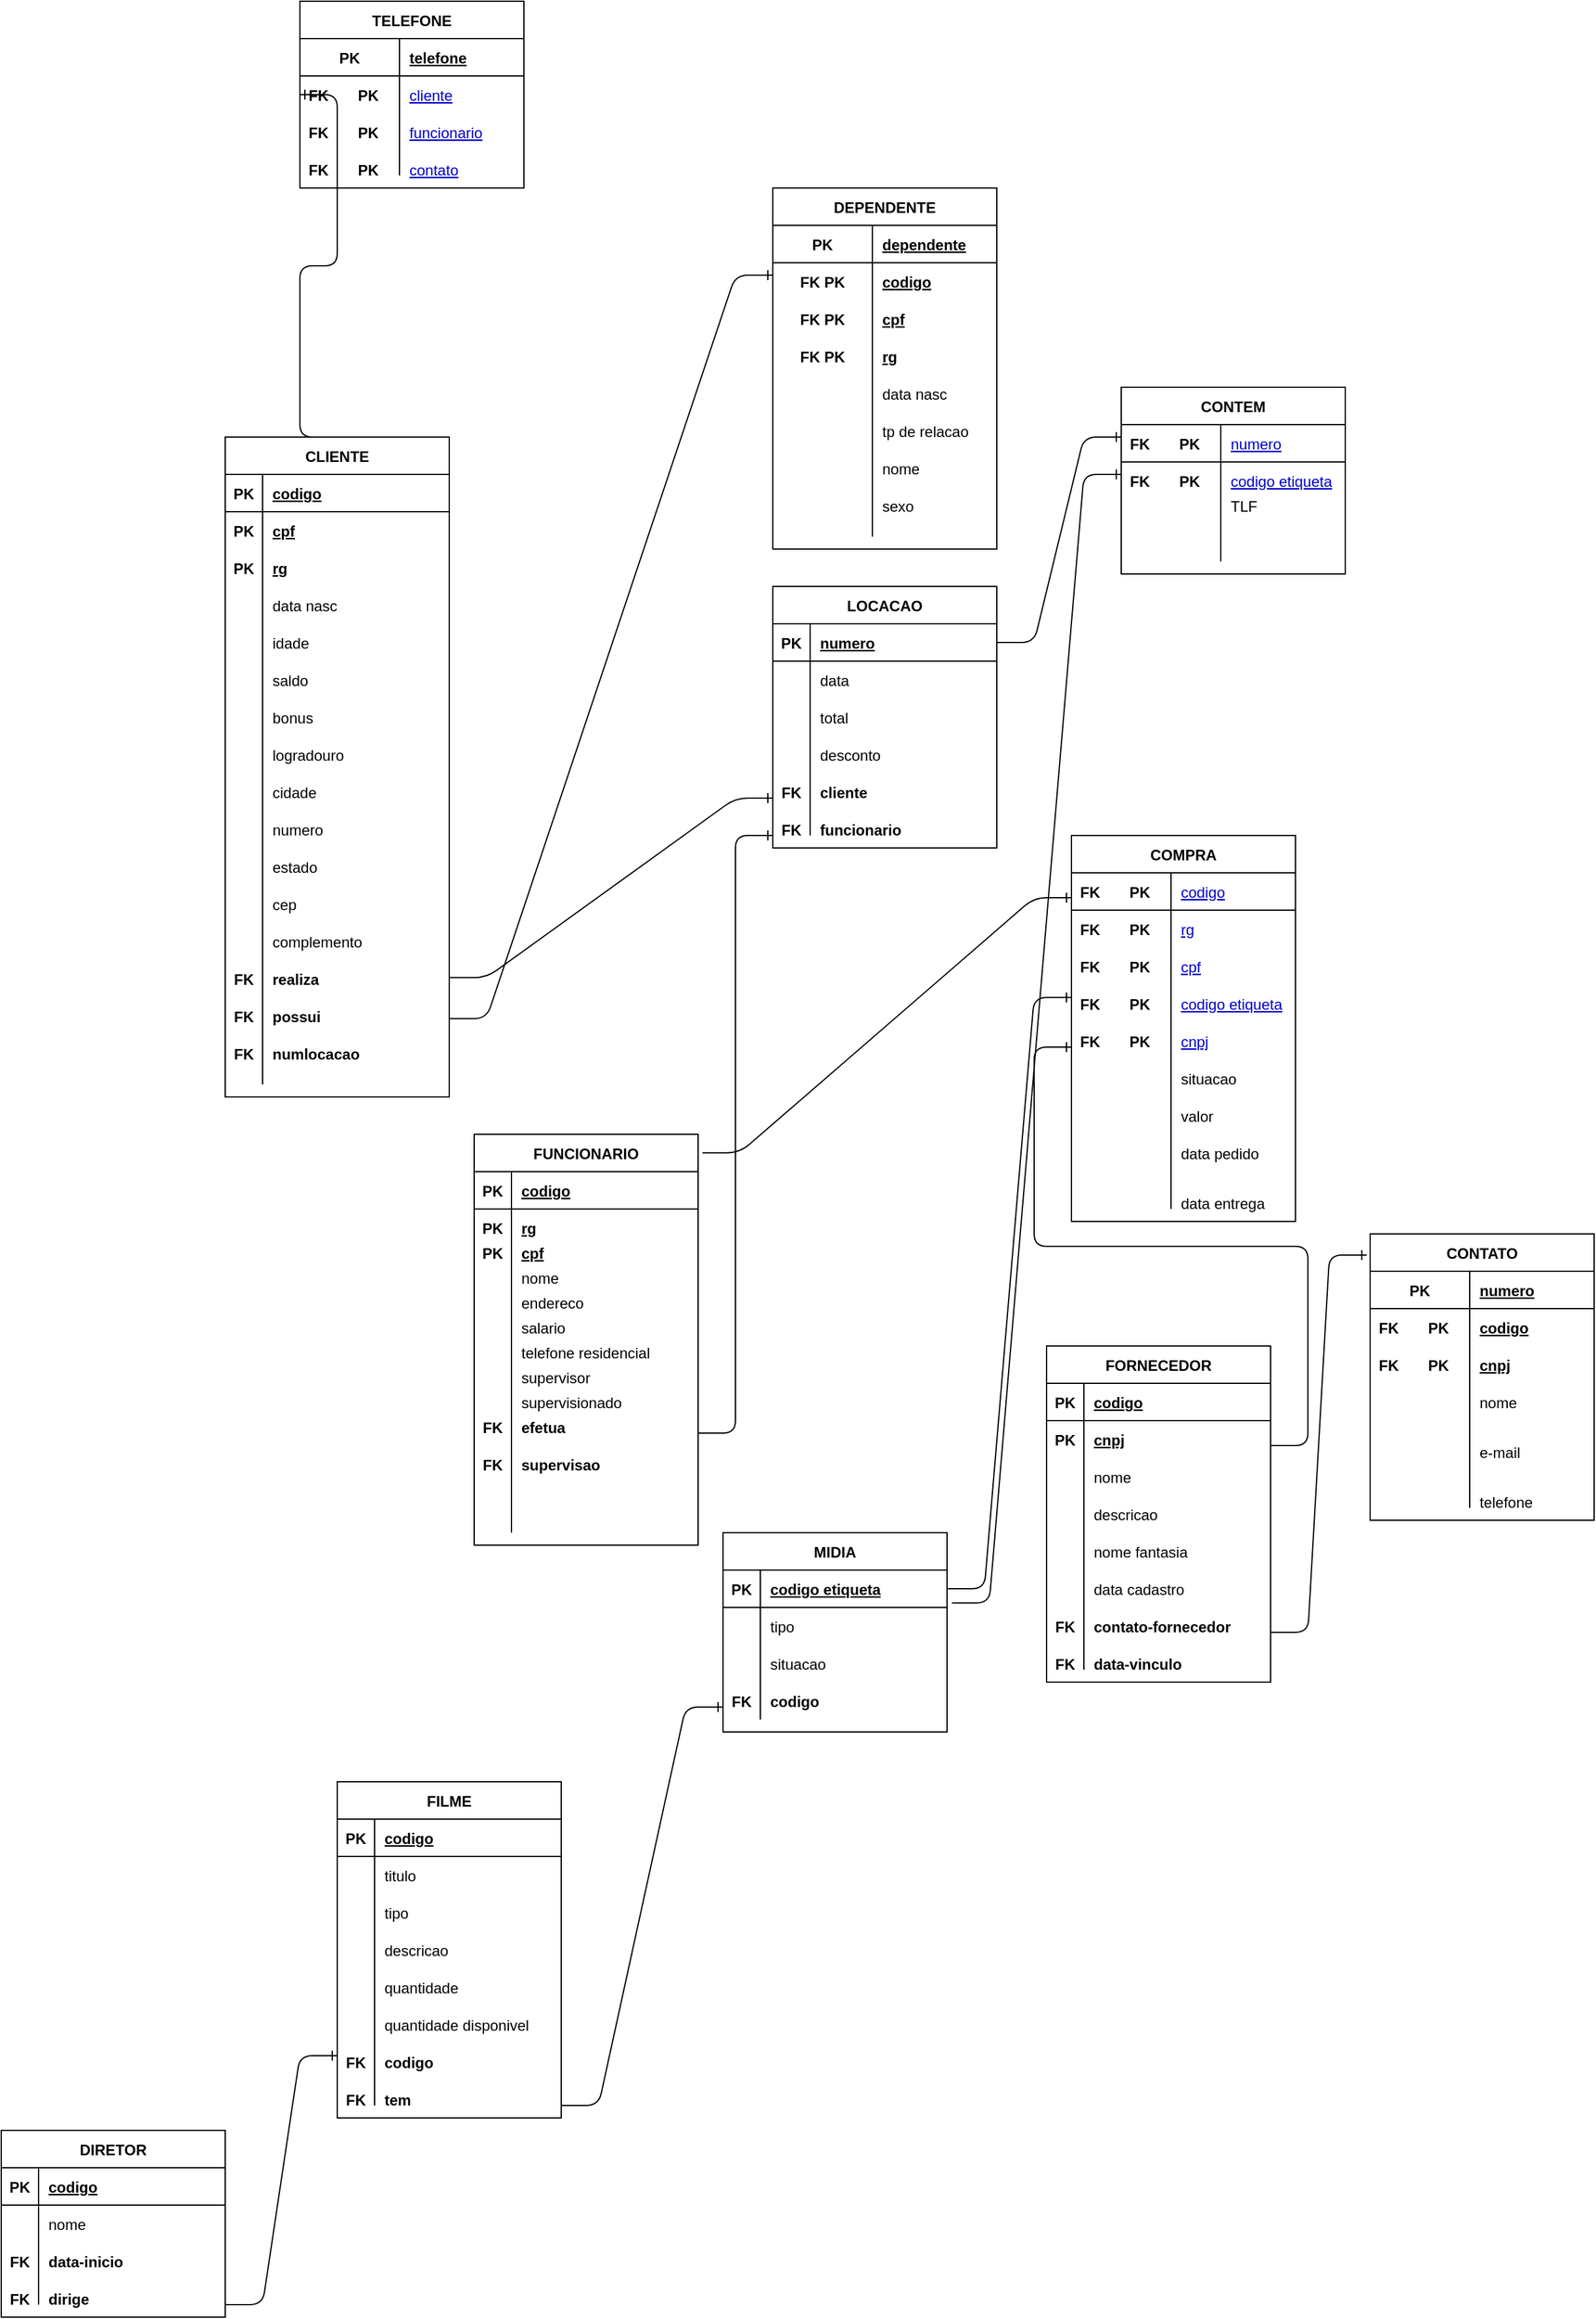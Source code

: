 <mxfile version="13.7.3" type="device"><diagram id="LQcRukrer6_bPBQbOnBz" name="Página-1"><mxGraphModel dx="1968" dy="2402" grid="1" gridSize="10" guides="1" tooltips="1" connect="1" arrows="1" fold="1" page="1" pageScale="1" pageWidth="1200" pageHeight="1920" math="0" shadow="0"><root><mxCell id="0"/><mxCell id="1" parent="0"/><mxCell id="M9DSJpXO8c6dVk5rlCk4-18" value="PK" style="shape=partialRectangle;connectable=0;fillColor=none;top=0;left=0;bottom=0;right=0;fontStyle=1;overflow=hidden;" parent="1" vertex="1"><mxGeometry x="40" y="100" width="30" height="30" as="geometry"/></mxCell><mxCell id="M9DSJpXO8c6dVk5rlCk4-19" value="cpf" style="shape=partialRectangle;connectable=0;fillColor=none;top=0;left=0;bottom=0;right=0;align=left;spacingLeft=6;fontStyle=5;overflow=hidden;" parent="1" vertex="1"><mxGeometry x="70" y="100" width="150" height="30" as="geometry"/></mxCell><mxCell id="M9DSJpXO8c6dVk5rlCk4-22" value="rg" style="shape=partialRectangle;connectable=0;fillColor=none;top=0;left=0;bottom=0;right=0;align=left;spacingLeft=6;fontStyle=5;overflow=hidden;" parent="1" vertex="1"><mxGeometry x="70" y="130" width="150" height="30" as="geometry"/></mxCell><mxCell id="M9DSJpXO8c6dVk5rlCk4-23" value="PK" style="shape=partialRectangle;connectable=0;fillColor=none;top=0;left=0;bottom=0;right=0;fontStyle=1;overflow=hidden;" parent="1" vertex="1"><mxGeometry x="40" y="130" width="30" height="30" as="geometry"/></mxCell><mxCell id="M9DSJpXO8c6dVk5rlCk4-38" value="idade" style="shape=partialRectangle;connectable=0;fillColor=none;top=0;left=0;bottom=0;right=0;align=left;spacingLeft=6;overflow=hidden;" parent="1" vertex="1"><mxGeometry x="70" y="190" width="150" height="30" as="geometry"/></mxCell><mxCell id="M9DSJpXO8c6dVk5rlCk4-39" value="saldo" style="shape=partialRectangle;connectable=0;fillColor=none;top=0;left=0;bottom=0;right=0;align=left;spacingLeft=6;overflow=hidden;" parent="1" vertex="1"><mxGeometry x="70" y="220" width="150" height="30" as="geometry"/></mxCell><mxCell id="M9DSJpXO8c6dVk5rlCk4-40" value="bonus" style="shape=partialRectangle;connectable=0;fillColor=none;top=0;left=0;bottom=0;right=0;align=left;spacingLeft=6;overflow=hidden;" parent="1" vertex="1"><mxGeometry x="70" y="250" width="150" height="30" as="geometry"/></mxCell><mxCell id="M9DSJpXO8c6dVk5rlCk4-41" value="logradouro" style="shape=partialRectangle;connectable=0;fillColor=none;top=0;left=0;bottom=0;right=0;align=left;spacingLeft=6;overflow=hidden;" parent="1" vertex="1"><mxGeometry x="70" y="280" width="150" height="30" as="geometry"/></mxCell><mxCell id="M9DSJpXO8c6dVk5rlCk4-42" value="cidade" style="shape=partialRectangle;connectable=0;fillColor=none;top=0;left=0;bottom=0;right=0;align=left;spacingLeft=6;overflow=hidden;" parent="1" vertex="1"><mxGeometry x="70" y="310" width="150" height="30" as="geometry"/></mxCell><mxCell id="M9DSJpXO8c6dVk5rlCk4-43" value="numero" style="shape=partialRectangle;connectable=0;fillColor=none;top=0;left=0;bottom=0;right=0;align=left;spacingLeft=6;overflow=hidden;" parent="1" vertex="1"><mxGeometry x="70" y="340" width="150" height="30" as="geometry"/></mxCell><mxCell id="M9DSJpXO8c6dVk5rlCk4-44" value="estado" style="shape=partialRectangle;connectable=0;fillColor=none;top=0;left=0;bottom=0;right=0;align=left;spacingLeft=6;overflow=hidden;" parent="1" vertex="1"><mxGeometry x="70" y="370" width="150" height="30" as="geometry"/></mxCell><mxCell id="M9DSJpXO8c6dVk5rlCk4-45" value="cep" style="shape=partialRectangle;connectable=0;fillColor=none;top=0;left=0;bottom=0;right=0;align=left;spacingLeft=6;overflow=hidden;" parent="1" vertex="1"><mxGeometry x="70" y="400" width="150" height="30" as="geometry"/></mxCell><mxCell id="M9DSJpXO8c6dVk5rlCk4-46" value="complemento" style="shape=partialRectangle;connectable=0;fillColor=none;top=0;left=0;bottom=0;right=0;align=left;spacingLeft=6;overflow=hidden;" parent="1" vertex="1"><mxGeometry x="70" y="430" width="150" height="30" as="geometry"/></mxCell><mxCell id="M9DSJpXO8c6dVk5rlCk4-48" value="FK" style="shape=partialRectangle;connectable=0;fillColor=none;top=0;left=0;bottom=0;right=0;fontStyle=1;overflow=hidden;" parent="1" vertex="1"><mxGeometry x="40" y="460" width="30" height="30" as="geometry"/></mxCell><mxCell id="M9DSJpXO8c6dVk5rlCk4-49" value="realiza" style="shape=partialRectangle;connectable=0;fillColor=none;top=0;left=0;bottom=0;right=0;align=left;spacingLeft=6;overflow=hidden;fontStyle=1" parent="1" vertex="1"><mxGeometry x="70" y="460" width="150" height="30" as="geometry"/></mxCell><mxCell id="M9DSJpXO8c6dVk5rlCk4-50" value="FK" style="shape=partialRectangle;connectable=0;fillColor=none;top=0;left=0;bottom=0;right=0;fontStyle=1;overflow=hidden;" parent="1" vertex="1"><mxGeometry x="40" y="490" width="30" height="30" as="geometry"/></mxCell><mxCell id="M9DSJpXO8c6dVk5rlCk4-51" value="possui" style="shape=partialRectangle;connectable=0;fillColor=none;top=0;left=0;bottom=0;right=0;align=left;spacingLeft=6;overflow=hidden;fontStyle=1" parent="1" vertex="1"><mxGeometry x="70" y="490" width="150" height="30" as="geometry"/></mxCell><mxCell id="M9DSJpXO8c6dVk5rlCk4-5" value="CLIENTE" style="shape=table;startSize=30;container=1;collapsible=1;childLayout=tableLayout;fixedRows=1;rowLines=0;fontStyle=1;align=center;resizeLast=1;" parent="1" vertex="1"><mxGeometry x="40" y="40" width="180" height="530" as="geometry"/></mxCell><mxCell id="M9DSJpXO8c6dVk5rlCk4-6" value="" style="shape=partialRectangle;collapsible=0;dropTarget=0;pointerEvents=0;fillColor=none;top=0;left=0;bottom=1;right=0;points=[[0,0.5],[1,0.5]];portConstraint=eastwest;" parent="M9DSJpXO8c6dVk5rlCk4-5" vertex="1"><mxGeometry y="30" width="180" height="30" as="geometry"/></mxCell><mxCell id="M9DSJpXO8c6dVk5rlCk4-7" value="PK" style="shape=partialRectangle;connectable=0;fillColor=none;top=0;left=0;bottom=0;right=0;fontStyle=1;overflow=hidden;" parent="M9DSJpXO8c6dVk5rlCk4-6" vertex="1"><mxGeometry width="30" height="30" as="geometry"/></mxCell><mxCell id="M9DSJpXO8c6dVk5rlCk4-8" value="codigo" style="shape=partialRectangle;connectable=0;fillColor=none;top=0;left=0;bottom=0;right=0;align=left;spacingLeft=6;fontStyle=5;overflow=hidden;" parent="M9DSJpXO8c6dVk5rlCk4-6" vertex="1"><mxGeometry x="30" width="150" height="30" as="geometry"/></mxCell><mxCell id="M9DSJpXO8c6dVk5rlCk4-9" value="" style="shape=partialRectangle;collapsible=0;dropTarget=0;pointerEvents=0;fillColor=none;top=0;left=0;bottom=0;right=0;points=[[0,0.5],[1,0.5]];portConstraint=eastwest;" parent="M9DSJpXO8c6dVk5rlCk4-5" vertex="1"><mxGeometry y="60" width="180" height="30" as="geometry"/></mxCell><mxCell id="M9DSJpXO8c6dVk5rlCk4-10" value="" style="shape=partialRectangle;connectable=0;fillColor=none;top=0;left=0;bottom=0;right=0;editable=1;overflow=hidden;" parent="M9DSJpXO8c6dVk5rlCk4-9" vertex="1"><mxGeometry width="30" height="30" as="geometry"/></mxCell><mxCell id="M9DSJpXO8c6dVk5rlCk4-11" value="" style="shape=partialRectangle;connectable=0;fillColor=none;top=0;left=0;bottom=0;right=0;align=left;spacingLeft=6;overflow=hidden;" parent="M9DSJpXO8c6dVk5rlCk4-9" vertex="1"><mxGeometry x="30" width="150" height="30" as="geometry"/></mxCell><mxCell id="M9DSJpXO8c6dVk5rlCk4-12" value="" style="shape=partialRectangle;collapsible=0;dropTarget=0;pointerEvents=0;fillColor=none;top=0;left=0;bottom=0;right=0;points=[[0,0.5],[1,0.5]];portConstraint=eastwest;" parent="M9DSJpXO8c6dVk5rlCk4-5" vertex="1"><mxGeometry y="90" width="180" height="30" as="geometry"/></mxCell><mxCell id="M9DSJpXO8c6dVk5rlCk4-13" value="" style="shape=partialRectangle;connectable=0;fillColor=none;top=0;left=0;bottom=0;right=0;editable=1;overflow=hidden;" parent="M9DSJpXO8c6dVk5rlCk4-12" vertex="1"><mxGeometry width="30" height="30" as="geometry"/></mxCell><mxCell id="M9DSJpXO8c6dVk5rlCk4-14" value="" style="shape=partialRectangle;connectable=0;fillColor=none;top=0;left=0;bottom=0;right=0;align=left;spacingLeft=6;overflow=hidden;" parent="M9DSJpXO8c6dVk5rlCk4-12" vertex="1"><mxGeometry x="30" width="150" height="30" as="geometry"/></mxCell><mxCell id="M9DSJpXO8c6dVk5rlCk4-35" value="" style="shape=partialRectangle;collapsible=0;dropTarget=0;pointerEvents=0;fillColor=none;top=0;left=0;bottom=0;right=0;points=[[0,0.5],[1,0.5]];portConstraint=eastwest;" parent="M9DSJpXO8c6dVk5rlCk4-5" vertex="1"><mxGeometry y="120" width="180" height="30" as="geometry"/></mxCell><mxCell id="M9DSJpXO8c6dVk5rlCk4-36" value="" style="shape=partialRectangle;connectable=0;fillColor=none;top=0;left=0;bottom=0;right=0;editable=1;overflow=hidden;" parent="M9DSJpXO8c6dVk5rlCk4-35" vertex="1"><mxGeometry width="30" height="30" as="geometry"/></mxCell><mxCell id="M9DSJpXO8c6dVk5rlCk4-37" value="data nasc" style="shape=partialRectangle;connectable=0;fillColor=none;top=0;left=0;bottom=0;right=0;align=left;spacingLeft=6;overflow=hidden;" parent="M9DSJpXO8c6dVk5rlCk4-35" vertex="1"><mxGeometry x="30" width="150" height="30" as="geometry"/></mxCell><mxCell id="M9DSJpXO8c6dVk5rlCk4-15" value="" style="shape=partialRectangle;collapsible=0;dropTarget=0;pointerEvents=0;fillColor=none;top=0;left=0;bottom=0;right=0;points=[[0,0.5],[1,0.5]];portConstraint=eastwest;" parent="M9DSJpXO8c6dVk5rlCk4-5" vertex="1"><mxGeometry y="150" width="180" height="370" as="geometry"/></mxCell><mxCell id="M9DSJpXO8c6dVk5rlCk4-16" value="" style="shape=partialRectangle;connectable=0;fillColor=none;top=0;left=0;bottom=0;right=0;editable=1;overflow=hidden;" parent="M9DSJpXO8c6dVk5rlCk4-15" vertex="1"><mxGeometry width="30" height="370" as="geometry"/></mxCell><mxCell id="M9DSJpXO8c6dVk5rlCk4-17" value="" style="shape=partialRectangle;connectable=0;fillColor=none;top=0;left=0;bottom=0;right=0;align=left;spacingLeft=6;overflow=hidden;" parent="M9DSJpXO8c6dVk5rlCk4-15" vertex="1"><mxGeometry x="30" width="150" height="370" as="geometry"/></mxCell><mxCell id="iWOcmCyFVTNZzW8oeZ9U-20" value="FK" style="shape=partialRectangle;connectable=0;fillColor=none;top=0;left=0;bottom=0;right=0;fontStyle=1;overflow=hidden;" parent="1" vertex="1"><mxGeometry x="40" y="520" width="30" height="30" as="geometry"/></mxCell><mxCell id="iWOcmCyFVTNZzW8oeZ9U-21" value="numlocacao" style="shape=partialRectangle;connectable=0;fillColor=none;top=0;left=0;bottom=0;right=0;align=left;spacingLeft=6;overflow=hidden;fontStyle=1;" parent="1" vertex="1"><mxGeometry x="70" y="520" width="150" height="30" as="geometry"/></mxCell><mxCell id="iWOcmCyFVTNZzW8oeZ9U-235" value="" style="group" parent="1" vertex="1" connectable="0"><mxGeometry x="480" y="-160" width="180" height="290" as="geometry"/></mxCell><mxCell id="M9DSJpXO8c6dVk5rlCk4-68" value="DEPENDENTE" style="shape=table;startSize=30;container=1;collapsible=1;childLayout=tableLayout;fixedRows=1;rowLines=0;fontStyle=1;align=center;resizeLast=1;" parent="iWOcmCyFVTNZzW8oeZ9U-235" vertex="1"><mxGeometry width="180" height="290" as="geometry"><mxRectangle x="280" y="40" width="110" height="30" as="alternateBounds"/></mxGeometry></mxCell><mxCell id="M9DSJpXO8c6dVk5rlCk4-69" value="" style="shape=partialRectangle;collapsible=0;dropTarget=0;pointerEvents=0;fillColor=none;top=0;left=0;bottom=1;right=0;points=[[0,0.5],[1,0.5]];portConstraint=eastwest;" parent="M9DSJpXO8c6dVk5rlCk4-68" vertex="1"><mxGeometry y="30" width="180" height="30" as="geometry"/></mxCell><mxCell id="M9DSJpXO8c6dVk5rlCk4-70" value="PK" style="shape=partialRectangle;connectable=0;fillColor=none;top=0;left=0;bottom=0;right=0;fontStyle=1;overflow=hidden;" parent="M9DSJpXO8c6dVk5rlCk4-69" vertex="1"><mxGeometry width="80" height="30" as="geometry"/></mxCell><mxCell id="M9DSJpXO8c6dVk5rlCk4-71" value="dependente" style="shape=partialRectangle;connectable=0;fillColor=none;top=0;left=0;bottom=0;right=0;align=left;spacingLeft=6;fontStyle=5;overflow=hidden;" parent="M9DSJpXO8c6dVk5rlCk4-69" vertex="1"><mxGeometry x="80" width="100" height="30" as="geometry"/></mxCell><mxCell id="M9DSJpXO8c6dVk5rlCk4-75" value="" style="shape=partialRectangle;collapsible=0;dropTarget=0;pointerEvents=0;fillColor=none;top=0;left=0;bottom=0;right=0;points=[[0,0.5],[1,0.5]];portConstraint=eastwest;" parent="M9DSJpXO8c6dVk5rlCk4-68" vertex="1"><mxGeometry y="60" width="180" height="110" as="geometry"/></mxCell><mxCell id="M9DSJpXO8c6dVk5rlCk4-76" value="" style="shape=partialRectangle;connectable=0;fillColor=none;top=0;left=0;bottom=0;right=0;editable=1;overflow=hidden;" parent="M9DSJpXO8c6dVk5rlCk4-75" vertex="1"><mxGeometry width="80" height="110" as="geometry"/></mxCell><mxCell id="M9DSJpXO8c6dVk5rlCk4-77" value="" style="shape=partialRectangle;connectable=0;fillColor=none;top=0;left=0;bottom=0;right=0;align=left;spacingLeft=6;overflow=hidden;" parent="M9DSJpXO8c6dVk5rlCk4-75" vertex="1"><mxGeometry x="80" width="100" height="110" as="geometry"/></mxCell><mxCell id="M9DSJpXO8c6dVk5rlCk4-72" value="" style="shape=partialRectangle;collapsible=0;dropTarget=0;pointerEvents=0;fillColor=none;top=0;left=0;bottom=0;right=0;points=[[0,0.5],[1,0.5]];portConstraint=eastwest;" parent="M9DSJpXO8c6dVk5rlCk4-68" vertex="1"><mxGeometry y="170" width="180" height="110" as="geometry"/></mxCell><mxCell id="M9DSJpXO8c6dVk5rlCk4-73" value="" style="shape=partialRectangle;connectable=0;fillColor=none;top=0;left=0;bottom=0;right=0;editable=1;overflow=hidden;" parent="M9DSJpXO8c6dVk5rlCk4-72" vertex="1"><mxGeometry width="80" height="110" as="geometry"/></mxCell><mxCell id="M9DSJpXO8c6dVk5rlCk4-74" value="nome" style="shape=partialRectangle;connectable=0;fillColor=none;top=0;left=0;bottom=0;right=0;align=left;spacingLeft=6;overflow=hidden;" parent="M9DSJpXO8c6dVk5rlCk4-72" vertex="1"><mxGeometry x="80" width="100" height="110" as="geometry"/></mxCell><mxCell id="M9DSJpXO8c6dVk5rlCk4-81" value="data nasc" style="shape=partialRectangle;connectable=0;fillColor=none;top=0;left=0;bottom=0;right=0;align=left;spacingLeft=6;overflow=hidden;" parent="iWOcmCyFVTNZzW8oeZ9U-235" vertex="1"><mxGeometry x="80" y="150" width="100" height="30" as="geometry"/></mxCell><mxCell id="M9DSJpXO8c6dVk5rlCk4-82" value="sexo" style="shape=partialRectangle;connectable=0;fillColor=none;top=0;left=0;bottom=0;right=0;align=left;spacingLeft=6;overflow=hidden;" parent="iWOcmCyFVTNZzW8oeZ9U-235" vertex="1"><mxGeometry x="80" y="240" width="100" height="30" as="geometry"/></mxCell><mxCell id="M9DSJpXO8c6dVk5rlCk4-83" value="tp de relacao" style="shape=partialRectangle;connectable=0;fillColor=none;top=0;left=0;bottom=0;right=0;align=left;spacingLeft=6;overflow=hidden;" parent="iWOcmCyFVTNZzW8oeZ9U-235" vertex="1"><mxGeometry x="80" y="180" width="100" height="30" as="geometry"/></mxCell><mxCell id="M9DSJpXO8c6dVk5rlCk4-84" value="codigo" style="shape=partialRectangle;connectable=0;fillColor=none;top=0;left=0;bottom=0;right=0;align=left;spacingLeft=6;fontStyle=5;overflow=hidden;" parent="iWOcmCyFVTNZzW8oeZ9U-235" vertex="1"><mxGeometry x="80" y="60" width="100" height="30" as="geometry"/></mxCell><mxCell id="M9DSJpXO8c6dVk5rlCk4-86" value="cpf" style="shape=partialRectangle;connectable=0;fillColor=none;top=0;left=0;bottom=0;right=0;align=left;spacingLeft=6;fontStyle=5;overflow=hidden;" parent="iWOcmCyFVTNZzW8oeZ9U-235" vertex="1"><mxGeometry x="80" y="90" width="100" height="30" as="geometry"/></mxCell><mxCell id="M9DSJpXO8c6dVk5rlCk4-88" value="rg" style="shape=partialRectangle;connectable=0;fillColor=none;top=0;left=0;bottom=0;right=0;align=left;spacingLeft=6;fontStyle=5;overflow=hidden;" parent="iWOcmCyFVTNZzW8oeZ9U-235" vertex="1"><mxGeometry x="80" y="120" width="100" height="30" as="geometry"/></mxCell><mxCell id="M9DSJpXO8c6dVk5rlCk4-92" value="FK PK" style="shape=partialRectangle;connectable=0;fillColor=none;top=0;left=0;bottom=0;right=0;fontStyle=1;overflow=hidden;" parent="iWOcmCyFVTNZzW8oeZ9U-235" vertex="1"><mxGeometry y="60" width="80" height="30" as="geometry"/></mxCell><mxCell id="M9DSJpXO8c6dVk5rlCk4-93" value="FK PK" style="shape=partialRectangle;connectable=0;fillColor=none;top=0;left=0;bottom=0;right=0;fontStyle=1;overflow=hidden;" parent="iWOcmCyFVTNZzW8oeZ9U-235" vertex="1"><mxGeometry y="90" width="80" height="30" as="geometry"/></mxCell><mxCell id="M9DSJpXO8c6dVk5rlCk4-94" value="FK PK" style="shape=partialRectangle;connectable=0;fillColor=none;top=0;left=0;bottom=0;right=0;fontStyle=1;overflow=hidden;" parent="iWOcmCyFVTNZzW8oeZ9U-235" vertex="1"><mxGeometry y="120" width="80" height="30" as="geometry"/></mxCell><mxCell id="iWOcmCyFVTNZzW8oeZ9U-236" value="" style="group" parent="1" vertex="1" connectable="0"><mxGeometry x="100" y="-310" width="180" height="150" as="geometry"/></mxCell><mxCell id="M9DSJpXO8c6dVk5rlCk4-66" value="FK" style="shape=partialRectangle;connectable=0;fillColor=none;top=0;left=0;bottom=0;right=0;fontStyle=1;overflow=hidden;" parent="iWOcmCyFVTNZzW8oeZ9U-236" vertex="1"><mxGeometry y="60" width="30" height="30" as="geometry"/></mxCell><mxCell id="M9DSJpXO8c6dVk5rlCk4-67" value="PK" style="shape=partialRectangle;connectable=0;fillColor=none;top=0;left=0;bottom=0;right=0;fontStyle=1;overflow=hidden;" parent="iWOcmCyFVTNZzW8oeZ9U-236" vertex="1"><mxGeometry x="40" y="60" width="30" height="30" as="geometry"/></mxCell><mxCell id="M9DSJpXO8c6dVk5rlCk4-52" value="TELEFONE" style="shape=table;startSize=30;container=1;collapsible=1;childLayout=tableLayout;fixedRows=1;rowLines=0;fontStyle=1;align=center;resizeLast=1;" parent="iWOcmCyFVTNZzW8oeZ9U-236" vertex="1"><mxGeometry width="180" height="150" as="geometry"/></mxCell><mxCell id="M9DSJpXO8c6dVk5rlCk4-53" value="" style="shape=partialRectangle;collapsible=0;dropTarget=0;pointerEvents=0;fillColor=none;top=0;left=0;bottom=1;right=0;points=[[0,0.5],[1,0.5]];portConstraint=eastwest;" parent="M9DSJpXO8c6dVk5rlCk4-52" vertex="1"><mxGeometry y="30" width="180" height="30" as="geometry"/></mxCell><mxCell id="M9DSJpXO8c6dVk5rlCk4-54" value="PK" style="shape=partialRectangle;connectable=0;fillColor=none;top=0;left=0;bottom=0;right=0;fontStyle=1;overflow=hidden;" parent="M9DSJpXO8c6dVk5rlCk4-53" vertex="1"><mxGeometry width="80" height="30" as="geometry"/></mxCell><mxCell id="M9DSJpXO8c6dVk5rlCk4-55" value="telefone" style="shape=partialRectangle;connectable=0;fillColor=none;top=0;left=0;bottom=0;right=0;align=left;spacingLeft=6;fontStyle=5;overflow=hidden;" parent="M9DSJpXO8c6dVk5rlCk4-53" vertex="1"><mxGeometry x="80" width="100" height="30" as="geometry"/></mxCell><mxCell id="M9DSJpXO8c6dVk5rlCk4-56" value="" style="shape=partialRectangle;collapsible=0;dropTarget=0;pointerEvents=0;fillColor=none;top=0;left=0;bottom=0;right=0;points=[[0,0.5],[1,0.5]];portConstraint=eastwest;" parent="M9DSJpXO8c6dVk5rlCk4-52" vertex="1"><mxGeometry y="60" width="180" height="30" as="geometry"/></mxCell><mxCell id="M9DSJpXO8c6dVk5rlCk4-57" value="" style="shape=partialRectangle;connectable=0;fillColor=none;top=0;left=0;bottom=0;right=0;editable=1;overflow=hidden;" parent="M9DSJpXO8c6dVk5rlCk4-56" vertex="1"><mxGeometry width="80" height="30" as="geometry"/></mxCell><mxCell id="M9DSJpXO8c6dVk5rlCk4-58" value="cliente" style="shape=partialRectangle;connectable=0;fillColor=none;top=0;left=0;bottom=0;right=0;align=left;spacingLeft=6;overflow=hidden;fontColor=#0000CC;fontStyle=4" parent="M9DSJpXO8c6dVk5rlCk4-56" vertex="1"><mxGeometry x="80" width="100" height="30" as="geometry"/></mxCell><mxCell id="M9DSJpXO8c6dVk5rlCk4-59" value="" style="shape=partialRectangle;collapsible=0;dropTarget=0;pointerEvents=0;fillColor=none;top=0;left=0;bottom=0;right=0;points=[[0,0.5],[1,0.5]];portConstraint=eastwest;" parent="M9DSJpXO8c6dVk5rlCk4-52" vertex="1"><mxGeometry y="90" width="180" height="30" as="geometry"/></mxCell><mxCell id="M9DSJpXO8c6dVk5rlCk4-60" value="" style="shape=partialRectangle;connectable=0;fillColor=none;top=0;left=0;bottom=0;right=0;editable=1;overflow=hidden;" parent="M9DSJpXO8c6dVk5rlCk4-59" vertex="1"><mxGeometry width="80" height="30" as="geometry"/></mxCell><mxCell id="M9DSJpXO8c6dVk5rlCk4-61" value="" style="shape=partialRectangle;connectable=0;fillColor=none;top=0;left=0;bottom=0;right=0;align=left;spacingLeft=6;overflow=hidden;" parent="M9DSJpXO8c6dVk5rlCk4-59" vertex="1"><mxGeometry x="80" width="100" height="30" as="geometry"/></mxCell><mxCell id="M9DSJpXO8c6dVk5rlCk4-62" value="" style="shape=partialRectangle;collapsible=0;dropTarget=0;pointerEvents=0;fillColor=none;top=0;left=0;bottom=0;right=0;points=[[0,0.5],[1,0.5]];portConstraint=eastwest;" parent="M9DSJpXO8c6dVk5rlCk4-52" vertex="1"><mxGeometry y="120" width="180" height="20" as="geometry"/></mxCell><mxCell id="M9DSJpXO8c6dVk5rlCk4-63" value="" style="shape=partialRectangle;connectable=0;fillColor=none;top=0;left=0;bottom=0;right=0;editable=1;overflow=hidden;" parent="M9DSJpXO8c6dVk5rlCk4-62" vertex="1"><mxGeometry width="80" height="20" as="geometry"/></mxCell><mxCell id="M9DSJpXO8c6dVk5rlCk4-64" value="" style="shape=partialRectangle;connectable=0;fillColor=none;top=0;left=0;bottom=0;right=0;align=left;spacingLeft=6;overflow=hidden;" parent="M9DSJpXO8c6dVk5rlCk4-62" vertex="1"><mxGeometry x="80" width="100" height="20" as="geometry"/></mxCell><mxCell id="BdhwW6ZZK-03qNVuUfdG-1" value="funcionario" style="shape=partialRectangle;connectable=0;fillColor=none;top=0;left=0;bottom=0;right=0;align=left;spacingLeft=6;overflow=hidden;fontColor=#0000CC;fontStyle=4" vertex="1" parent="iWOcmCyFVTNZzW8oeZ9U-236"><mxGeometry x="80" y="90" width="100" height="30" as="geometry"/></mxCell><mxCell id="BdhwW6ZZK-03qNVuUfdG-2" value="contato" style="shape=partialRectangle;connectable=0;fillColor=none;top=0;left=0;bottom=0;right=0;align=left;spacingLeft=6;overflow=hidden;fontColor=#0000CC;fontStyle=4" vertex="1" parent="iWOcmCyFVTNZzW8oeZ9U-236"><mxGeometry x="80" y="120" width="100" height="30" as="geometry"/></mxCell><mxCell id="BdhwW6ZZK-03qNVuUfdG-8" value="FK" style="shape=partialRectangle;connectable=0;fillColor=none;top=0;left=0;bottom=0;right=0;fontStyle=1;overflow=hidden;" vertex="1" parent="iWOcmCyFVTNZzW8oeZ9U-236"><mxGeometry y="90" width="30" height="30" as="geometry"/></mxCell><mxCell id="BdhwW6ZZK-03qNVuUfdG-9" value="PK" style="shape=partialRectangle;connectable=0;fillColor=none;top=0;left=0;bottom=0;right=0;fontStyle=1;overflow=hidden;" vertex="1" parent="iWOcmCyFVTNZzW8oeZ9U-236"><mxGeometry x="40" y="90" width="30" height="30" as="geometry"/></mxCell><mxCell id="BdhwW6ZZK-03qNVuUfdG-10" value="FK" style="shape=partialRectangle;connectable=0;fillColor=none;top=0;left=0;bottom=0;right=0;fontStyle=1;overflow=hidden;" vertex="1" parent="iWOcmCyFVTNZzW8oeZ9U-236"><mxGeometry y="120" width="30" height="30" as="geometry"/></mxCell><mxCell id="BdhwW6ZZK-03qNVuUfdG-11" value="PK" style="shape=partialRectangle;connectable=0;fillColor=none;top=0;left=0;bottom=0;right=0;fontStyle=1;overflow=hidden;" vertex="1" parent="iWOcmCyFVTNZzW8oeZ9U-236"><mxGeometry x="40" y="120" width="30" height="30" as="geometry"/></mxCell><mxCell id="iWOcmCyFVTNZzW8oeZ9U-240" value="" style="edgeStyle=entityRelationEdgeStyle;fontSize=12;html=1;endArrow=ERone;endFill=1;exitX=0.5;exitY=0;exitDx=0;exitDy=0;entryX=0;entryY=0.5;entryDx=0;entryDy=0;" parent="1" source="M9DSJpXO8c6dVk5rlCk4-5" target="M9DSJpXO8c6dVk5rlCk4-56" edge="1"><mxGeometry width="100" height="100" relative="1" as="geometry"><mxPoint x="260" as="sourcePoint"/><mxPoint x="360" y="-100" as="targetPoint"/></mxGeometry></mxCell><mxCell id="iWOcmCyFVTNZzW8oeZ9U-242" value="" style="group" parent="1" vertex="1" connectable="0"><mxGeometry x="480" y="160" width="180" height="210" as="geometry"/></mxCell><mxCell id="iWOcmCyFVTNZzW8oeZ9U-1" value="LOCACAO" style="shape=table;startSize=30;container=1;collapsible=1;childLayout=tableLayout;fixedRows=1;rowLines=0;fontStyle=1;align=center;resizeLast=1;" parent="iWOcmCyFVTNZzW8oeZ9U-242" vertex="1"><mxGeometry width="180" height="210" as="geometry"/></mxCell><mxCell id="iWOcmCyFVTNZzW8oeZ9U-2" value="" style="shape=partialRectangle;collapsible=0;dropTarget=0;pointerEvents=0;fillColor=none;top=0;left=0;bottom=1;right=0;points=[[0,0.5],[1,0.5]];portConstraint=eastwest;" parent="iWOcmCyFVTNZzW8oeZ9U-1" vertex="1"><mxGeometry y="30" width="180" height="30" as="geometry"/></mxCell><mxCell id="iWOcmCyFVTNZzW8oeZ9U-3" value="PK" style="shape=partialRectangle;connectable=0;fillColor=none;top=0;left=0;bottom=0;right=0;fontStyle=1;overflow=hidden;" parent="iWOcmCyFVTNZzW8oeZ9U-2" vertex="1"><mxGeometry width="30" height="30" as="geometry"/></mxCell><mxCell id="iWOcmCyFVTNZzW8oeZ9U-4" value="numero" style="shape=partialRectangle;connectable=0;fillColor=none;top=0;left=0;bottom=0;right=0;align=left;spacingLeft=6;fontStyle=5;overflow=hidden;" parent="iWOcmCyFVTNZzW8oeZ9U-2" vertex="1"><mxGeometry x="30" width="150" height="30" as="geometry"/></mxCell><mxCell id="iWOcmCyFVTNZzW8oeZ9U-5" value="" style="shape=partialRectangle;collapsible=0;dropTarget=0;pointerEvents=0;fillColor=none;top=0;left=0;bottom=0;right=0;points=[[0,0.5],[1,0.5]];portConstraint=eastwest;" parent="iWOcmCyFVTNZzW8oeZ9U-1" vertex="1"><mxGeometry y="60" width="180" height="30" as="geometry"/></mxCell><mxCell id="iWOcmCyFVTNZzW8oeZ9U-6" value="" style="shape=partialRectangle;connectable=0;fillColor=none;top=0;left=0;bottom=0;right=0;editable=1;overflow=hidden;" parent="iWOcmCyFVTNZzW8oeZ9U-5" vertex="1"><mxGeometry width="30" height="30" as="geometry"/></mxCell><mxCell id="iWOcmCyFVTNZzW8oeZ9U-7" value="data" style="shape=partialRectangle;connectable=0;fillColor=none;top=0;left=0;bottom=0;right=0;align=left;spacingLeft=6;overflow=hidden;" parent="iWOcmCyFVTNZzW8oeZ9U-5" vertex="1"><mxGeometry x="30" width="150" height="30" as="geometry"/></mxCell><mxCell id="iWOcmCyFVTNZzW8oeZ9U-8" value="" style="shape=partialRectangle;collapsible=0;dropTarget=0;pointerEvents=0;fillColor=none;top=0;left=0;bottom=0;right=0;points=[[0,0.5],[1,0.5]];portConstraint=eastwest;" parent="iWOcmCyFVTNZzW8oeZ9U-1" vertex="1"><mxGeometry y="90" width="180" height="30" as="geometry"/></mxCell><mxCell id="iWOcmCyFVTNZzW8oeZ9U-9" value="" style="shape=partialRectangle;connectable=0;fillColor=none;top=0;left=0;bottom=0;right=0;editable=1;overflow=hidden;" parent="iWOcmCyFVTNZzW8oeZ9U-8" vertex="1"><mxGeometry width="30" height="30" as="geometry"/></mxCell><mxCell id="iWOcmCyFVTNZzW8oeZ9U-10" value="total" style="shape=partialRectangle;connectable=0;fillColor=none;top=0;left=0;bottom=0;right=0;align=left;spacingLeft=6;overflow=hidden;" parent="iWOcmCyFVTNZzW8oeZ9U-8" vertex="1"><mxGeometry x="30" width="150" height="30" as="geometry"/></mxCell><mxCell id="iWOcmCyFVTNZzW8oeZ9U-11" value="" style="shape=partialRectangle;collapsible=0;dropTarget=0;pointerEvents=0;fillColor=none;top=0;left=0;bottom=0;right=0;points=[[0,0.5],[1,0.5]];portConstraint=eastwest;" parent="iWOcmCyFVTNZzW8oeZ9U-1" vertex="1"><mxGeometry y="120" width="180" height="80" as="geometry"/></mxCell><mxCell id="iWOcmCyFVTNZzW8oeZ9U-12" value="" style="shape=partialRectangle;connectable=0;fillColor=none;top=0;left=0;bottom=0;right=0;editable=1;overflow=hidden;" parent="iWOcmCyFVTNZzW8oeZ9U-11" vertex="1"><mxGeometry width="30" height="80" as="geometry"/></mxCell><mxCell id="iWOcmCyFVTNZzW8oeZ9U-13" value="" style="shape=partialRectangle;connectable=0;fillColor=none;top=0;left=0;bottom=0;right=0;align=left;spacingLeft=6;overflow=hidden;" parent="iWOcmCyFVTNZzW8oeZ9U-11" vertex="1"><mxGeometry x="30" width="150" height="80" as="geometry"/></mxCell><mxCell id="iWOcmCyFVTNZzW8oeZ9U-14" value="FK" style="shape=partialRectangle;connectable=0;fillColor=none;top=0;left=0;bottom=0;right=0;fontStyle=1;overflow=hidden;" parent="iWOcmCyFVTNZzW8oeZ9U-242" vertex="1"><mxGeometry y="150" width="30" height="30" as="geometry"/></mxCell><mxCell id="iWOcmCyFVTNZzW8oeZ9U-16" value="cliente" style="shape=partialRectangle;connectable=0;fillColor=none;top=0;left=0;bottom=0;right=0;align=left;spacingLeft=6;overflow=hidden;fontStyle=1" parent="iWOcmCyFVTNZzW8oeZ9U-242" vertex="1"><mxGeometry x="30" y="150" width="150" height="30" as="geometry"/></mxCell><mxCell id="iWOcmCyFVTNZzW8oeZ9U-17" value="desconto" style="shape=partialRectangle;connectable=0;fillColor=none;top=0;left=0;bottom=0;right=0;align=left;spacingLeft=6;overflow=hidden;" parent="iWOcmCyFVTNZzW8oeZ9U-242" vertex="1"><mxGeometry x="30" y="120" width="150" height="30" as="geometry"/></mxCell><mxCell id="iWOcmCyFVTNZzW8oeZ9U-59" value="FK" style="shape=partialRectangle;connectable=0;fillColor=none;top=0;left=0;bottom=0;right=0;fontStyle=1;overflow=hidden;" parent="iWOcmCyFVTNZzW8oeZ9U-242" vertex="1"><mxGeometry y="180" width="30" height="30" as="geometry"/></mxCell><mxCell id="iWOcmCyFVTNZzW8oeZ9U-60" value="funcionario" style="shape=partialRectangle;connectable=0;fillColor=none;top=0;left=0;bottom=0;right=0;align=left;spacingLeft=6;overflow=hidden;fontStyle=1" parent="iWOcmCyFVTNZzW8oeZ9U-242" vertex="1"><mxGeometry x="30" y="180" width="150" height="30" as="geometry"/></mxCell><mxCell id="iWOcmCyFVTNZzW8oeZ9U-243" value="" style="group" parent="1" vertex="1" connectable="0"><mxGeometry x="240" y="600" width="180" height="330" as="geometry"/></mxCell><mxCell id="iWOcmCyFVTNZzW8oeZ9U-22" value="FUNCIONARIO" style="shape=table;startSize=30;container=1;collapsible=1;childLayout=tableLayout;fixedRows=1;rowLines=0;fontStyle=1;align=center;resizeLast=1;fontColor=#000000;" parent="iWOcmCyFVTNZzW8oeZ9U-243" vertex="1"><mxGeometry width="180" height="330" as="geometry"/></mxCell><mxCell id="iWOcmCyFVTNZzW8oeZ9U-23" value="" style="shape=partialRectangle;collapsible=0;dropTarget=0;pointerEvents=0;fillColor=none;top=0;left=0;bottom=1;right=0;points=[[0,0.5],[1,0.5]];portConstraint=eastwest;" parent="iWOcmCyFVTNZzW8oeZ9U-22" vertex="1"><mxGeometry y="30" width="180" height="30" as="geometry"/></mxCell><mxCell id="iWOcmCyFVTNZzW8oeZ9U-24" value="PK" style="shape=partialRectangle;connectable=0;fillColor=none;top=0;left=0;bottom=0;right=0;fontStyle=1;overflow=hidden;" parent="iWOcmCyFVTNZzW8oeZ9U-23" vertex="1"><mxGeometry width="30" height="30" as="geometry"/></mxCell><mxCell id="iWOcmCyFVTNZzW8oeZ9U-25" value="codigo" style="shape=partialRectangle;connectable=0;fillColor=none;top=0;left=0;bottom=0;right=0;align=left;spacingLeft=6;fontStyle=5;overflow=hidden;" parent="iWOcmCyFVTNZzW8oeZ9U-23" vertex="1"><mxGeometry x="30" width="150" height="30" as="geometry"/></mxCell><mxCell id="iWOcmCyFVTNZzW8oeZ9U-26" value="" style="shape=partialRectangle;collapsible=0;dropTarget=0;pointerEvents=0;fillColor=none;top=0;left=0;bottom=0;right=0;points=[[0,0.5],[1,0.5]];portConstraint=eastwest;" parent="iWOcmCyFVTNZzW8oeZ9U-22" vertex="1"><mxGeometry y="60" width="180" height="30" as="geometry"/></mxCell><mxCell id="iWOcmCyFVTNZzW8oeZ9U-27" value="" style="shape=partialRectangle;connectable=0;fillColor=none;top=0;left=0;bottom=0;right=0;editable=1;overflow=hidden;" parent="iWOcmCyFVTNZzW8oeZ9U-26" vertex="1"><mxGeometry width="30" height="30" as="geometry"/></mxCell><mxCell id="iWOcmCyFVTNZzW8oeZ9U-28" value="" style="shape=partialRectangle;connectable=0;fillColor=none;top=0;left=0;bottom=0;right=0;align=left;spacingLeft=6;overflow=hidden;" parent="iWOcmCyFVTNZzW8oeZ9U-26" vertex="1"><mxGeometry x="30" width="150" height="30" as="geometry"/></mxCell><mxCell id="iWOcmCyFVTNZzW8oeZ9U-29" value="" style="shape=partialRectangle;collapsible=0;dropTarget=0;pointerEvents=0;fillColor=none;top=0;left=0;bottom=0;right=0;points=[[0,0.5],[1,0.5]];portConstraint=eastwest;" parent="iWOcmCyFVTNZzW8oeZ9U-22" vertex="1"><mxGeometry y="90" width="180" height="30" as="geometry"/></mxCell><mxCell id="iWOcmCyFVTNZzW8oeZ9U-30" value="" style="shape=partialRectangle;connectable=0;fillColor=none;top=0;left=0;bottom=0;right=0;editable=1;overflow=hidden;" parent="iWOcmCyFVTNZzW8oeZ9U-29" vertex="1"><mxGeometry width="30" height="30" as="geometry"/></mxCell><mxCell id="iWOcmCyFVTNZzW8oeZ9U-31" value="" style="shape=partialRectangle;connectable=0;fillColor=none;top=0;left=0;bottom=0;right=0;align=left;spacingLeft=6;overflow=hidden;" parent="iWOcmCyFVTNZzW8oeZ9U-29" vertex="1"><mxGeometry x="30" width="150" height="30" as="geometry"/></mxCell><mxCell id="iWOcmCyFVTNZzW8oeZ9U-32" value="" style="shape=partialRectangle;collapsible=0;dropTarget=0;pointerEvents=0;fillColor=none;top=0;left=0;bottom=0;right=0;points=[[0,0.5],[1,0.5]];portConstraint=eastwest;" parent="iWOcmCyFVTNZzW8oeZ9U-22" vertex="1"><mxGeometry y="120" width="180" height="200" as="geometry"/></mxCell><mxCell id="iWOcmCyFVTNZzW8oeZ9U-33" value="" style="shape=partialRectangle;connectable=0;fillColor=none;top=0;left=0;bottom=0;right=0;editable=1;overflow=hidden;" parent="iWOcmCyFVTNZzW8oeZ9U-32" vertex="1"><mxGeometry width="30" height="200" as="geometry"/></mxCell><mxCell id="iWOcmCyFVTNZzW8oeZ9U-34" value="" style="shape=partialRectangle;connectable=0;fillColor=none;top=0;left=0;bottom=0;right=0;align=left;spacingLeft=6;overflow=hidden;" parent="iWOcmCyFVTNZzW8oeZ9U-32" vertex="1"><mxGeometry x="30" width="150" height="200" as="geometry"/></mxCell><mxCell id="iWOcmCyFVTNZzW8oeZ9U-37" value="rg" style="shape=partialRectangle;connectable=0;fillColor=none;top=0;left=0;bottom=0;right=0;align=left;spacingLeft=6;fontStyle=5;overflow=hidden;" parent="iWOcmCyFVTNZzW8oeZ9U-243" vertex="1"><mxGeometry x="30" y="60" width="150" height="30" as="geometry"/></mxCell><mxCell id="iWOcmCyFVTNZzW8oeZ9U-38" value="cpf" style="shape=partialRectangle;connectable=0;fillColor=none;top=0;left=0;bottom=0;right=0;align=left;spacingLeft=6;fontStyle=5;overflow=hidden;" parent="iWOcmCyFVTNZzW8oeZ9U-243" vertex="1"><mxGeometry x="30" y="80" width="150" height="30" as="geometry"/></mxCell><mxCell id="iWOcmCyFVTNZzW8oeZ9U-46" value="PK" style="shape=partialRectangle;connectable=0;fillColor=none;top=0;left=0;bottom=0;right=0;fontStyle=1;overflow=hidden;" parent="iWOcmCyFVTNZzW8oeZ9U-243" vertex="1"><mxGeometry y="60" width="30" height="30" as="geometry"/></mxCell><mxCell id="iWOcmCyFVTNZzW8oeZ9U-47" value="PK" style="shape=partialRectangle;connectable=0;fillColor=none;top=0;left=0;bottom=0;right=0;fontStyle=1;overflow=hidden;" parent="iWOcmCyFVTNZzW8oeZ9U-243" vertex="1"><mxGeometry y="80" width="30" height="30" as="geometry"/></mxCell><mxCell id="iWOcmCyFVTNZzW8oeZ9U-48" value="nome" style="shape=partialRectangle;connectable=0;fillColor=none;top=0;left=0;bottom=0;right=0;align=left;spacingLeft=6;overflow=hidden;" parent="iWOcmCyFVTNZzW8oeZ9U-243" vertex="1"><mxGeometry x="30" y="100" width="150" height="30" as="geometry"/></mxCell><mxCell id="iWOcmCyFVTNZzW8oeZ9U-49" value="endereco" style="shape=partialRectangle;connectable=0;fillColor=none;top=0;left=0;bottom=0;right=0;align=left;spacingLeft=6;overflow=hidden;" parent="iWOcmCyFVTNZzW8oeZ9U-243" vertex="1"><mxGeometry x="30" y="120" width="150" height="30" as="geometry"/></mxCell><mxCell id="iWOcmCyFVTNZzW8oeZ9U-50" value="salario" style="shape=partialRectangle;connectable=0;fillColor=none;top=0;left=0;bottom=0;right=0;align=left;spacingLeft=6;overflow=hidden;" parent="iWOcmCyFVTNZzW8oeZ9U-243" vertex="1"><mxGeometry x="30" y="140" width="150" height="30" as="geometry"/></mxCell><mxCell id="iWOcmCyFVTNZzW8oeZ9U-51" value="telefone residencial" style="shape=partialRectangle;connectable=0;fillColor=none;top=0;left=0;bottom=0;right=0;align=left;spacingLeft=6;overflow=hidden;" parent="iWOcmCyFVTNZzW8oeZ9U-243" vertex="1"><mxGeometry x="30" y="160" width="150" height="30" as="geometry"/></mxCell><mxCell id="iWOcmCyFVTNZzW8oeZ9U-55" value="efetua" style="shape=partialRectangle;connectable=0;fillColor=none;top=0;left=0;bottom=0;right=0;align=left;spacingLeft=6;overflow=hidden;fontStyle=1" parent="iWOcmCyFVTNZzW8oeZ9U-243" vertex="1"><mxGeometry x="30" y="220" width="150" height="30" as="geometry"/></mxCell><mxCell id="iWOcmCyFVTNZzW8oeZ9U-58" value="FK" style="shape=partialRectangle;connectable=0;fillColor=none;top=0;left=0;bottom=0;right=0;fontStyle=1;overflow=hidden;" parent="iWOcmCyFVTNZzW8oeZ9U-243" vertex="1"><mxGeometry y="220" width="30" height="30" as="geometry"/></mxCell><mxCell id="iWOcmCyFVTNZzW8oeZ9U-61" value="FK" style="shape=partialRectangle;connectable=0;fillColor=none;top=0;left=0;bottom=0;right=0;fontStyle=1;overflow=hidden;" parent="iWOcmCyFVTNZzW8oeZ9U-243" vertex="1"><mxGeometry y="250" width="30" height="30" as="geometry"/></mxCell><mxCell id="iWOcmCyFVTNZzW8oeZ9U-62" value="supervisao" style="shape=partialRectangle;connectable=0;fillColor=none;top=0;left=0;bottom=0;right=0;align=left;spacingLeft=6;overflow=hidden;fontStyle=1" parent="iWOcmCyFVTNZzW8oeZ9U-243" vertex="1"><mxGeometry x="30" y="250" width="150" height="30" as="geometry"/></mxCell><mxCell id="iWOcmCyFVTNZzW8oeZ9U-63" value="supervisor" style="shape=partialRectangle;connectable=0;fillColor=none;top=0;left=0;bottom=0;right=0;align=left;spacingLeft=6;overflow=hidden;" parent="iWOcmCyFVTNZzW8oeZ9U-243" vertex="1"><mxGeometry x="30" y="180" width="150" height="30" as="geometry"/></mxCell><mxCell id="iWOcmCyFVTNZzW8oeZ9U-64" value="supervisionado" style="shape=partialRectangle;connectable=0;fillColor=none;top=0;left=0;bottom=0;right=0;align=left;spacingLeft=6;overflow=hidden;" parent="iWOcmCyFVTNZzW8oeZ9U-243" vertex="1"><mxGeometry x="30" y="200" width="150" height="30" as="geometry"/></mxCell><mxCell id="iWOcmCyFVTNZzW8oeZ9U-244" value="" style="group" parent="1" vertex="1" connectable="0"><mxGeometry x="440" y="920" width="180" height="160" as="geometry"/></mxCell><mxCell id="iWOcmCyFVTNZzW8oeZ9U-65" value="MIDIA" style="shape=table;startSize=30;container=1;collapsible=1;childLayout=tableLayout;fixedRows=1;rowLines=0;fontStyle=1;align=center;resizeLast=1;fontColor=#000000;" parent="iWOcmCyFVTNZzW8oeZ9U-244" vertex="1"><mxGeometry width="180" height="160" as="geometry"/></mxCell><mxCell id="iWOcmCyFVTNZzW8oeZ9U-66" value="" style="shape=partialRectangle;collapsible=0;dropTarget=0;pointerEvents=0;fillColor=none;top=0;left=0;bottom=1;right=0;points=[[0,0.5],[1,0.5]];portConstraint=eastwest;" parent="iWOcmCyFVTNZzW8oeZ9U-65" vertex="1"><mxGeometry y="30" width="180" height="30" as="geometry"/></mxCell><mxCell id="iWOcmCyFVTNZzW8oeZ9U-67" value="PK" style="shape=partialRectangle;connectable=0;fillColor=none;top=0;left=0;bottom=0;right=0;fontStyle=1;overflow=hidden;" parent="iWOcmCyFVTNZzW8oeZ9U-66" vertex="1"><mxGeometry width="30" height="30" as="geometry"/></mxCell><mxCell id="iWOcmCyFVTNZzW8oeZ9U-68" value="codigo etiqueta" style="shape=partialRectangle;connectable=0;fillColor=none;top=0;left=0;bottom=0;right=0;align=left;spacingLeft=6;fontStyle=5;overflow=hidden;" parent="iWOcmCyFVTNZzW8oeZ9U-66" vertex="1"><mxGeometry x="30" width="150" height="30" as="geometry"/></mxCell><mxCell id="iWOcmCyFVTNZzW8oeZ9U-69" value="" style="shape=partialRectangle;collapsible=0;dropTarget=0;pointerEvents=0;fillColor=none;top=0;left=0;bottom=0;right=0;points=[[0,0.5],[1,0.5]];portConstraint=eastwest;" parent="iWOcmCyFVTNZzW8oeZ9U-65" vertex="1"><mxGeometry y="60" width="180" height="30" as="geometry"/></mxCell><mxCell id="iWOcmCyFVTNZzW8oeZ9U-70" value="" style="shape=partialRectangle;connectable=0;fillColor=none;top=0;left=0;bottom=0;right=0;editable=1;overflow=hidden;" parent="iWOcmCyFVTNZzW8oeZ9U-69" vertex="1"><mxGeometry width="30" height="30" as="geometry"/></mxCell><mxCell id="iWOcmCyFVTNZzW8oeZ9U-71" value="tipo" style="shape=partialRectangle;connectable=0;fillColor=none;top=0;left=0;bottom=0;right=0;align=left;spacingLeft=6;overflow=hidden;" parent="iWOcmCyFVTNZzW8oeZ9U-69" vertex="1"><mxGeometry x="30" width="150" height="30" as="geometry"/></mxCell><mxCell id="iWOcmCyFVTNZzW8oeZ9U-72" value="" style="shape=partialRectangle;collapsible=0;dropTarget=0;pointerEvents=0;fillColor=none;top=0;left=0;bottom=0;right=0;points=[[0,0.5],[1,0.5]];portConstraint=eastwest;" parent="iWOcmCyFVTNZzW8oeZ9U-65" vertex="1"><mxGeometry y="90" width="180" height="30" as="geometry"/></mxCell><mxCell id="iWOcmCyFVTNZzW8oeZ9U-73" value="" style="shape=partialRectangle;connectable=0;fillColor=none;top=0;left=0;bottom=0;right=0;editable=1;overflow=hidden;" parent="iWOcmCyFVTNZzW8oeZ9U-72" vertex="1"><mxGeometry width="30" height="30" as="geometry"/></mxCell><mxCell id="iWOcmCyFVTNZzW8oeZ9U-74" value="situacao" style="shape=partialRectangle;connectable=0;fillColor=none;top=0;left=0;bottom=0;right=0;align=left;spacingLeft=6;overflow=hidden;" parent="iWOcmCyFVTNZzW8oeZ9U-72" vertex="1"><mxGeometry x="30" width="150" height="30" as="geometry"/></mxCell><mxCell id="iWOcmCyFVTNZzW8oeZ9U-75" value="" style="shape=partialRectangle;collapsible=0;dropTarget=0;pointerEvents=0;fillColor=none;top=0;left=0;bottom=0;right=0;points=[[0,0.5],[1,0.5]];portConstraint=eastwest;" parent="iWOcmCyFVTNZzW8oeZ9U-65" vertex="1"><mxGeometry y="120" width="180" height="30" as="geometry"/></mxCell><mxCell id="iWOcmCyFVTNZzW8oeZ9U-76" value="" style="shape=partialRectangle;connectable=0;fillColor=none;top=0;left=0;bottom=0;right=0;editable=1;overflow=hidden;" parent="iWOcmCyFVTNZzW8oeZ9U-75" vertex="1"><mxGeometry width="30" height="30" as="geometry"/></mxCell><mxCell id="iWOcmCyFVTNZzW8oeZ9U-77" value="codigo" style="shape=partialRectangle;connectable=0;fillColor=none;top=0;left=0;bottom=0;right=0;align=left;spacingLeft=6;overflow=hidden;fontStyle=1" parent="iWOcmCyFVTNZzW8oeZ9U-75" vertex="1"><mxGeometry x="30" width="150" height="30" as="geometry"/></mxCell><mxCell id="iWOcmCyFVTNZzW8oeZ9U-98" value="FK" style="shape=partialRectangle;connectable=0;fillColor=none;top=0;left=0;bottom=0;right=0;fontStyle=1;overflow=hidden;" parent="iWOcmCyFVTNZzW8oeZ9U-244" vertex="1"><mxGeometry y="120" width="30" height="30" as="geometry"/></mxCell><mxCell id="iWOcmCyFVTNZzW8oeZ9U-245" value="" style="group" parent="1" vertex="1" connectable="0"><mxGeometry x="760" width="180" height="150" as="geometry"/></mxCell><mxCell id="iWOcmCyFVTNZzW8oeZ9U-80" value="CONTEM" style="shape=table;startSize=30;container=1;collapsible=1;childLayout=tableLayout;fixedRows=1;rowLines=0;fontStyle=1;align=center;resizeLast=1;" parent="iWOcmCyFVTNZzW8oeZ9U-245" vertex="1"><mxGeometry width="180" height="150" as="geometry"/></mxCell><mxCell id="iWOcmCyFVTNZzW8oeZ9U-81" value="" style="shape=partialRectangle;collapsible=0;dropTarget=0;pointerEvents=0;fillColor=none;top=0;left=0;bottom=1;right=0;points=[[0,0.5],[1,0.5]];portConstraint=eastwest;" parent="iWOcmCyFVTNZzW8oeZ9U-80" vertex="1"><mxGeometry y="30" width="180" height="30" as="geometry"/></mxCell><mxCell id="iWOcmCyFVTNZzW8oeZ9U-82" value="" style="shape=partialRectangle;connectable=0;fillColor=none;top=0;left=0;bottom=0;right=0;fontStyle=1;overflow=hidden;" parent="iWOcmCyFVTNZzW8oeZ9U-81" vertex="1"><mxGeometry width="80" height="30" as="geometry"/></mxCell><mxCell id="iWOcmCyFVTNZzW8oeZ9U-83" value="" style="shape=partialRectangle;connectable=0;fillColor=none;top=0;left=0;bottom=0;right=0;align=left;spacingLeft=6;fontStyle=5;overflow=hidden;" parent="iWOcmCyFVTNZzW8oeZ9U-81" vertex="1"><mxGeometry x="80" width="100" height="30" as="geometry"/></mxCell><mxCell id="iWOcmCyFVTNZzW8oeZ9U-84" value="" style="shape=partialRectangle;collapsible=0;dropTarget=0;pointerEvents=0;fillColor=none;top=0;left=0;bottom=0;right=0;points=[[0,0.5],[1,0.5]];portConstraint=eastwest;" parent="iWOcmCyFVTNZzW8oeZ9U-80" vertex="1"><mxGeometry y="60" width="180" height="30" as="geometry"/></mxCell><mxCell id="iWOcmCyFVTNZzW8oeZ9U-85" value="&#10;&#10;&lt;span style=&quot;color: rgb(0, 0, 0); font-family: helvetica; font-size: 12px; font-style: normal; font-weight: 700; letter-spacing: normal; text-align: center; text-indent: 0px; text-transform: none; word-spacing: 0px; background-color: rgb(248, 249, 250); display: inline; float: none;&quot;&gt;PK&lt;/span&gt;&#10;&#10;" style="shape=partialRectangle;connectable=0;fillColor=none;top=0;left=0;bottom=0;right=0;editable=1;overflow=hidden;" parent="iWOcmCyFVTNZzW8oeZ9U-84" vertex="1"><mxGeometry width="80" height="30" as="geometry"/></mxCell><mxCell id="iWOcmCyFVTNZzW8oeZ9U-86" value="codigo etiqueta" style="shape=partialRectangle;connectable=0;fillColor=none;top=0;left=0;bottom=0;right=0;align=left;spacingLeft=6;overflow=hidden;fontColor=#0000CC;fontStyle=4" parent="iWOcmCyFVTNZzW8oeZ9U-84" vertex="1"><mxGeometry x="80" width="100" height="30" as="geometry"/></mxCell><mxCell id="iWOcmCyFVTNZzW8oeZ9U-87" value="" style="shape=partialRectangle;collapsible=0;dropTarget=0;pointerEvents=0;fillColor=none;top=0;left=0;bottom=0;right=0;points=[[0,0.5],[1,0.5]];portConstraint=eastwest;" parent="iWOcmCyFVTNZzW8oeZ9U-80" vertex="1"><mxGeometry y="90" width="180" height="30" as="geometry"/></mxCell><mxCell id="iWOcmCyFVTNZzW8oeZ9U-88" value="" style="shape=partialRectangle;connectable=0;fillColor=none;top=0;left=0;bottom=0;right=0;editable=1;overflow=hidden;" parent="iWOcmCyFVTNZzW8oeZ9U-87" vertex="1"><mxGeometry width="80" height="30" as="geometry"/></mxCell><mxCell id="iWOcmCyFVTNZzW8oeZ9U-89" value="" style="shape=partialRectangle;connectable=0;fillColor=none;top=0;left=0;bottom=0;right=0;align=left;spacingLeft=6;overflow=hidden;" parent="iWOcmCyFVTNZzW8oeZ9U-87" vertex="1"><mxGeometry x="80" width="100" height="30" as="geometry"/></mxCell><mxCell id="iWOcmCyFVTNZzW8oeZ9U-90" value="" style="shape=partialRectangle;collapsible=0;dropTarget=0;pointerEvents=0;fillColor=none;top=0;left=0;bottom=0;right=0;points=[[0,0.5],[1,0.5]];portConstraint=eastwest;" parent="iWOcmCyFVTNZzW8oeZ9U-80" vertex="1"><mxGeometry y="120" width="180" height="20" as="geometry"/></mxCell><mxCell id="iWOcmCyFVTNZzW8oeZ9U-91" value="" style="shape=partialRectangle;connectable=0;fillColor=none;top=0;left=0;bottom=0;right=0;editable=1;overflow=hidden;" parent="iWOcmCyFVTNZzW8oeZ9U-90" vertex="1"><mxGeometry width="80" height="20" as="geometry"/></mxCell><mxCell id="iWOcmCyFVTNZzW8oeZ9U-92" value="" style="shape=partialRectangle;connectable=0;fillColor=none;top=0;left=0;bottom=0;right=0;align=left;spacingLeft=6;overflow=hidden;" parent="iWOcmCyFVTNZzW8oeZ9U-90" vertex="1"><mxGeometry x="80" width="100" height="20" as="geometry"/></mxCell><mxCell id="iWOcmCyFVTNZzW8oeZ9U-78" value="FK" style="shape=partialRectangle;connectable=0;fillColor=none;top=0;left=0;bottom=0;right=0;fontStyle=1;overflow=hidden;" parent="iWOcmCyFVTNZzW8oeZ9U-245" vertex="1"><mxGeometry y="60" width="30" height="30" as="geometry"/></mxCell><mxCell id="iWOcmCyFVTNZzW8oeZ9U-79" value="PK" style="shape=partialRectangle;connectable=0;fillColor=none;top=0;left=0;bottom=0;right=0;fontStyle=1;overflow=hidden;" parent="iWOcmCyFVTNZzW8oeZ9U-245" vertex="1"><mxGeometry x="40" y="60" width="30" height="30" as="geometry"/></mxCell><mxCell id="iWOcmCyFVTNZzW8oeZ9U-94" value="FK" style="shape=partialRectangle;connectable=0;fillColor=none;top=0;left=0;bottom=0;right=0;fontStyle=1;overflow=hidden;" parent="iWOcmCyFVTNZzW8oeZ9U-245" vertex="1"><mxGeometry y="30" width="30" height="30" as="geometry"/></mxCell><mxCell id="iWOcmCyFVTNZzW8oeZ9U-95" value="PK" style="shape=partialRectangle;connectable=0;fillColor=none;top=0;left=0;bottom=0;right=0;fontStyle=1;overflow=hidden;" parent="iWOcmCyFVTNZzW8oeZ9U-245" vertex="1"><mxGeometry x="40" y="30" width="30" height="30" as="geometry"/></mxCell><mxCell id="iWOcmCyFVTNZzW8oeZ9U-96" value="numero" style="shape=partialRectangle;connectable=0;fillColor=none;top=0;left=0;bottom=0;right=0;align=left;spacingLeft=6;overflow=hidden;fontColor=#0000CC;fontStyle=4" parent="iWOcmCyFVTNZzW8oeZ9U-245" vertex="1"><mxGeometry x="80" y="30" width="100" height="30" as="geometry"/></mxCell><mxCell id="iWOcmCyFVTNZzW8oeZ9U-97" value="TLF" style="shape=partialRectangle;connectable=0;fillColor=none;top=0;left=0;bottom=0;right=0;align=left;spacingLeft=6;overflow=hidden;" parent="iWOcmCyFVTNZzW8oeZ9U-245" vertex="1"><mxGeometry x="80" y="80" width="100" height="30" as="geometry"/></mxCell><mxCell id="iWOcmCyFVTNZzW8oeZ9U-248" value="" style="group" parent="1" vertex="1" connectable="0"><mxGeometry x="960" y="680" width="180" height="230" as="geometry"/></mxCell><mxCell id="iWOcmCyFVTNZzW8oeZ9U-171" value="CONTATO" style="shape=table;startSize=30;container=1;collapsible=1;childLayout=tableLayout;fixedRows=1;rowLines=0;fontStyle=1;align=center;resizeLast=1;" parent="iWOcmCyFVTNZzW8oeZ9U-248" vertex="1"><mxGeometry width="180" height="230" as="geometry"/></mxCell><mxCell id="iWOcmCyFVTNZzW8oeZ9U-172" value="" style="shape=partialRectangle;collapsible=0;dropTarget=0;pointerEvents=0;fillColor=none;top=0;left=0;bottom=1;right=0;points=[[0,0.5],[1,0.5]];portConstraint=eastwest;" parent="iWOcmCyFVTNZzW8oeZ9U-171" vertex="1"><mxGeometry y="30" width="180" height="30" as="geometry"/></mxCell><mxCell id="iWOcmCyFVTNZzW8oeZ9U-173" value="" style="shape=partialRectangle;connectable=0;fillColor=none;top=0;left=0;bottom=0;right=0;fontStyle=1;overflow=hidden;" parent="iWOcmCyFVTNZzW8oeZ9U-172" vertex="1"><mxGeometry width="80" height="30" as="geometry"/></mxCell><mxCell id="iWOcmCyFVTNZzW8oeZ9U-174" value="" style="shape=partialRectangle;connectable=0;fillColor=none;top=0;left=0;bottom=0;right=0;align=left;spacingLeft=6;fontStyle=5;overflow=hidden;" parent="iWOcmCyFVTNZzW8oeZ9U-172" vertex="1"><mxGeometry x="80" width="100" height="30" as="geometry"/></mxCell><mxCell id="iWOcmCyFVTNZzW8oeZ9U-175" value="" style="shape=partialRectangle;collapsible=0;dropTarget=0;pointerEvents=0;fillColor=none;top=0;left=0;bottom=0;right=0;points=[[0,0.5],[1,0.5]];portConstraint=eastwest;" parent="iWOcmCyFVTNZzW8oeZ9U-171" vertex="1"><mxGeometry y="60" width="180" height="30" as="geometry"/></mxCell><mxCell id="iWOcmCyFVTNZzW8oeZ9U-176" value="&#10;&#10;&lt;span style=&quot;color: rgb(0, 0, 0); font-family: helvetica; font-size: 12px; font-style: normal; font-weight: 700; letter-spacing: normal; text-align: center; text-indent: 0px; text-transform: none; word-spacing: 0px; background-color: rgb(248, 249, 250); display: inline; float: none;&quot;&gt;PK&lt;/span&gt;&#10;&#10;" style="shape=partialRectangle;connectable=0;fillColor=none;top=0;left=0;bottom=0;right=0;editable=1;overflow=hidden;" parent="iWOcmCyFVTNZzW8oeZ9U-175" vertex="1"><mxGeometry width="80" height="30" as="geometry"/></mxCell><mxCell id="iWOcmCyFVTNZzW8oeZ9U-177" value="" style="shape=partialRectangle;connectable=0;fillColor=none;top=0;left=0;bottom=0;right=0;align=left;spacingLeft=6;overflow=hidden;fontColor=#0000CC;fontStyle=4" parent="iWOcmCyFVTNZzW8oeZ9U-175" vertex="1"><mxGeometry x="80" width="100" height="30" as="geometry"/></mxCell><mxCell id="iWOcmCyFVTNZzW8oeZ9U-178" value="" style="shape=partialRectangle;collapsible=0;dropTarget=0;pointerEvents=0;fillColor=none;top=0;left=0;bottom=0;right=0;points=[[0,0.5],[1,0.5]];portConstraint=eastwest;" parent="iWOcmCyFVTNZzW8oeZ9U-171" vertex="1"><mxGeometry y="90" width="180" height="30" as="geometry"/></mxCell><mxCell id="iWOcmCyFVTNZzW8oeZ9U-179" value="" style="shape=partialRectangle;connectable=0;fillColor=none;top=0;left=0;bottom=0;right=0;editable=1;overflow=hidden;" parent="iWOcmCyFVTNZzW8oeZ9U-178" vertex="1"><mxGeometry width="80" height="30" as="geometry"/></mxCell><mxCell id="iWOcmCyFVTNZzW8oeZ9U-180" value="" style="shape=partialRectangle;connectable=0;fillColor=none;top=0;left=0;bottom=0;right=0;align=left;spacingLeft=6;overflow=hidden;" parent="iWOcmCyFVTNZzW8oeZ9U-178" vertex="1"><mxGeometry x="80" width="100" height="30" as="geometry"/></mxCell><mxCell id="iWOcmCyFVTNZzW8oeZ9U-181" value="" style="shape=partialRectangle;collapsible=0;dropTarget=0;pointerEvents=0;fillColor=none;top=0;left=0;bottom=0;right=0;points=[[0,0.5],[1,0.5]];portConstraint=eastwest;" parent="iWOcmCyFVTNZzW8oeZ9U-171" vertex="1"><mxGeometry y="120" width="180" height="100" as="geometry"/></mxCell><mxCell id="iWOcmCyFVTNZzW8oeZ9U-182" value="" style="shape=partialRectangle;connectable=0;fillColor=none;top=0;left=0;bottom=0;right=0;editable=1;overflow=hidden;" parent="iWOcmCyFVTNZzW8oeZ9U-181" vertex="1"><mxGeometry width="80" height="100" as="geometry"/></mxCell><mxCell id="iWOcmCyFVTNZzW8oeZ9U-183" value="" style="shape=partialRectangle;connectable=0;fillColor=none;top=0;left=0;bottom=0;right=0;align=left;spacingLeft=6;overflow=hidden;" parent="iWOcmCyFVTNZzW8oeZ9U-181" vertex="1"><mxGeometry x="80" width="100" height="100" as="geometry"/></mxCell><mxCell id="iWOcmCyFVTNZzW8oeZ9U-184" value="FK" style="shape=partialRectangle;connectable=0;fillColor=none;top=0;left=0;bottom=0;right=0;fontStyle=1;overflow=hidden;" parent="iWOcmCyFVTNZzW8oeZ9U-248" vertex="1"><mxGeometry y="90" width="30" height="30" as="geometry"/></mxCell><mxCell id="iWOcmCyFVTNZzW8oeZ9U-185" value="PK" style="shape=partialRectangle;connectable=0;fillColor=none;top=0;left=0;bottom=0;right=0;fontStyle=1;overflow=hidden;" parent="iWOcmCyFVTNZzW8oeZ9U-248" vertex="1"><mxGeometry x="40" y="90" width="30" height="30" as="geometry"/></mxCell><mxCell id="iWOcmCyFVTNZzW8oeZ9U-186" value="FK" style="shape=partialRectangle;connectable=0;fillColor=none;top=0;left=0;bottom=0;right=0;fontStyle=1;overflow=hidden;" parent="iWOcmCyFVTNZzW8oeZ9U-248" vertex="1"><mxGeometry y="60" width="30" height="30" as="geometry"/></mxCell><mxCell id="iWOcmCyFVTNZzW8oeZ9U-187" value="PK" style="shape=partialRectangle;connectable=0;fillColor=none;top=0;left=0;bottom=0;right=0;fontStyle=1;overflow=hidden;" parent="iWOcmCyFVTNZzW8oeZ9U-248" vertex="1"><mxGeometry x="40" y="60" width="30" height="30" as="geometry"/></mxCell><mxCell id="iWOcmCyFVTNZzW8oeZ9U-188" value="" style="shape=partialRectangle;connectable=0;fillColor=none;top=0;left=0;bottom=0;right=0;align=left;spacingLeft=6;overflow=hidden;fontColor=#0000CC;fontStyle=4" parent="iWOcmCyFVTNZzW8oeZ9U-248" vertex="1"><mxGeometry x="80" y="30" width="100" height="30" as="geometry"/></mxCell><mxCell id="iWOcmCyFVTNZzW8oeZ9U-190" value="PK" style="shape=partialRectangle;connectable=0;fillColor=none;top=0;left=0;bottom=0;right=0;fontStyle=1;overflow=hidden;" parent="iWOcmCyFVTNZzW8oeZ9U-248" vertex="1"><mxGeometry y="30" width="80" height="30" as="geometry"/></mxCell><mxCell id="iWOcmCyFVTNZzW8oeZ9U-191" value="numero" style="shape=partialRectangle;connectable=0;fillColor=none;top=0;left=0;bottom=0;right=0;align=left;spacingLeft=6;fontStyle=5;overflow=hidden;" parent="iWOcmCyFVTNZzW8oeZ9U-248" vertex="1"><mxGeometry x="80" y="30" width="100" height="30" as="geometry"/></mxCell><mxCell id="iWOcmCyFVTNZzW8oeZ9U-192" value="codigo" style="shape=partialRectangle;connectable=0;fillColor=none;top=0;left=0;bottom=0;right=0;align=left;spacingLeft=6;fontStyle=5;overflow=hidden;" parent="iWOcmCyFVTNZzW8oeZ9U-248" vertex="1"><mxGeometry x="80" y="60" width="100" height="30" as="geometry"/></mxCell><mxCell id="iWOcmCyFVTNZzW8oeZ9U-193" value="cnpj" style="shape=partialRectangle;connectable=0;fillColor=none;top=0;left=0;bottom=0;right=0;align=left;spacingLeft=6;fontStyle=5;overflow=hidden;" parent="iWOcmCyFVTNZzW8oeZ9U-248" vertex="1"><mxGeometry x="80" y="90" width="100" height="30" as="geometry"/></mxCell><mxCell id="iWOcmCyFVTNZzW8oeZ9U-194" value="nome" style="shape=partialRectangle;connectable=0;fillColor=none;top=0;left=0;bottom=0;right=0;align=left;spacingLeft=6;overflow=hidden;" parent="iWOcmCyFVTNZzW8oeZ9U-248" vertex="1"><mxGeometry x="80" y="120" width="100" height="30" as="geometry"/></mxCell><mxCell id="iWOcmCyFVTNZzW8oeZ9U-195" value="e-mail" style="shape=partialRectangle;connectable=0;fillColor=none;top=0;left=0;bottom=0;right=0;align=left;spacingLeft=6;overflow=hidden;" parent="iWOcmCyFVTNZzW8oeZ9U-248" vertex="1"><mxGeometry x="80" y="160" width="100" height="30" as="geometry"/></mxCell><mxCell id="iWOcmCyFVTNZzW8oeZ9U-196" value="telefone" style="shape=partialRectangle;connectable=0;fillColor=none;top=0;left=0;bottom=0;right=0;align=left;spacingLeft=6;overflow=hidden;" parent="iWOcmCyFVTNZzW8oeZ9U-248" vertex="1"><mxGeometry x="80" y="200" width="100" height="30" as="geometry"/></mxCell><mxCell id="iWOcmCyFVTNZzW8oeZ9U-249" value="" style="group" parent="1" vertex="1" connectable="0"><mxGeometry x="130" y="1120" width="180" height="270" as="geometry"/></mxCell><mxCell id="iWOcmCyFVTNZzW8oeZ9U-199" value="FILME" style="shape=table;startSize=30;container=1;collapsible=1;childLayout=tableLayout;fixedRows=1;rowLines=0;fontStyle=1;align=center;resizeLast=1;fontColor=#000000;" parent="iWOcmCyFVTNZzW8oeZ9U-249" vertex="1"><mxGeometry width="180" height="270" as="geometry"/></mxCell><mxCell id="iWOcmCyFVTNZzW8oeZ9U-200" value="" style="shape=partialRectangle;collapsible=0;dropTarget=0;pointerEvents=0;fillColor=none;top=0;left=0;bottom=1;right=0;points=[[0,0.5],[1,0.5]];portConstraint=eastwest;" parent="iWOcmCyFVTNZzW8oeZ9U-199" vertex="1"><mxGeometry y="30" width="180" height="30" as="geometry"/></mxCell><mxCell id="iWOcmCyFVTNZzW8oeZ9U-201" value="PK" style="shape=partialRectangle;connectable=0;fillColor=none;top=0;left=0;bottom=0;right=0;fontStyle=1;overflow=hidden;" parent="iWOcmCyFVTNZzW8oeZ9U-200" vertex="1"><mxGeometry width="30" height="30" as="geometry"/></mxCell><mxCell id="iWOcmCyFVTNZzW8oeZ9U-202" value="codigo" style="shape=partialRectangle;connectable=0;fillColor=none;top=0;left=0;bottom=0;right=0;align=left;spacingLeft=6;fontStyle=5;overflow=hidden;" parent="iWOcmCyFVTNZzW8oeZ9U-200" vertex="1"><mxGeometry x="30" width="150" height="30" as="geometry"/></mxCell><mxCell id="iWOcmCyFVTNZzW8oeZ9U-203" value="" style="shape=partialRectangle;collapsible=0;dropTarget=0;pointerEvents=0;fillColor=none;top=0;left=0;bottom=0;right=0;points=[[0,0.5],[1,0.5]];portConstraint=eastwest;" parent="iWOcmCyFVTNZzW8oeZ9U-199" vertex="1"><mxGeometry y="60" width="180" height="30" as="geometry"/></mxCell><mxCell id="iWOcmCyFVTNZzW8oeZ9U-204" value="" style="shape=partialRectangle;connectable=0;fillColor=none;top=0;left=0;bottom=0;right=0;editable=1;overflow=hidden;" parent="iWOcmCyFVTNZzW8oeZ9U-203" vertex="1"><mxGeometry width="30" height="30" as="geometry"/></mxCell><mxCell id="iWOcmCyFVTNZzW8oeZ9U-205" value="titulo" style="shape=partialRectangle;connectable=0;fillColor=none;top=0;left=0;bottom=0;right=0;align=left;spacingLeft=6;overflow=hidden;" parent="iWOcmCyFVTNZzW8oeZ9U-203" vertex="1"><mxGeometry x="30" width="150" height="30" as="geometry"/></mxCell><mxCell id="iWOcmCyFVTNZzW8oeZ9U-206" value="" style="shape=partialRectangle;collapsible=0;dropTarget=0;pointerEvents=0;fillColor=none;top=0;left=0;bottom=0;right=0;points=[[0,0.5],[1,0.5]];portConstraint=eastwest;" parent="iWOcmCyFVTNZzW8oeZ9U-199" vertex="1"><mxGeometry y="90" width="180" height="30" as="geometry"/></mxCell><mxCell id="iWOcmCyFVTNZzW8oeZ9U-207" value="" style="shape=partialRectangle;connectable=0;fillColor=none;top=0;left=0;bottom=0;right=0;editable=1;overflow=hidden;" parent="iWOcmCyFVTNZzW8oeZ9U-206" vertex="1"><mxGeometry width="30" height="30" as="geometry"/></mxCell><mxCell id="iWOcmCyFVTNZzW8oeZ9U-208" value="tipo" style="shape=partialRectangle;connectable=0;fillColor=none;top=0;left=0;bottom=0;right=0;align=left;spacingLeft=6;overflow=hidden;" parent="iWOcmCyFVTNZzW8oeZ9U-206" vertex="1"><mxGeometry x="30" width="150" height="30" as="geometry"/></mxCell><mxCell id="iWOcmCyFVTNZzW8oeZ9U-209" value="" style="shape=partialRectangle;collapsible=0;dropTarget=0;pointerEvents=0;fillColor=none;top=0;left=0;bottom=0;right=0;points=[[0,0.5],[1,0.5]];portConstraint=eastwest;" parent="iWOcmCyFVTNZzW8oeZ9U-199" vertex="1"><mxGeometry y="120" width="180" height="140" as="geometry"/></mxCell><mxCell id="iWOcmCyFVTNZzW8oeZ9U-210" value="" style="shape=partialRectangle;connectable=0;fillColor=none;top=0;left=0;bottom=0;right=0;editable=1;overflow=hidden;" parent="iWOcmCyFVTNZzW8oeZ9U-209" vertex="1"><mxGeometry width="30" height="140" as="geometry"/></mxCell><mxCell id="iWOcmCyFVTNZzW8oeZ9U-211" value="" style="shape=partialRectangle;connectable=0;fillColor=none;top=0;left=0;bottom=0;right=0;align=left;spacingLeft=6;overflow=hidden;" parent="iWOcmCyFVTNZzW8oeZ9U-209" vertex="1"><mxGeometry x="30" width="150" height="140" as="geometry"/></mxCell><mxCell id="iWOcmCyFVTNZzW8oeZ9U-212" value="descricao" style="shape=partialRectangle;connectable=0;fillColor=none;top=0;left=0;bottom=0;right=0;align=left;spacingLeft=6;overflow=hidden;" parent="iWOcmCyFVTNZzW8oeZ9U-249" vertex="1"><mxGeometry x="30" y="120" width="150" height="30" as="geometry"/></mxCell><mxCell id="iWOcmCyFVTNZzW8oeZ9U-213" value="quantidade" style="shape=partialRectangle;connectable=0;fillColor=none;top=0;left=0;bottom=0;right=0;align=left;spacingLeft=6;overflow=hidden;" parent="iWOcmCyFVTNZzW8oeZ9U-249" vertex="1"><mxGeometry x="30" y="150" width="150" height="30" as="geometry"/></mxCell><mxCell id="iWOcmCyFVTNZzW8oeZ9U-214" value="quantidade disponivel" style="shape=partialRectangle;connectable=0;fillColor=none;top=0;left=0;bottom=0;right=0;align=left;spacingLeft=6;overflow=hidden;" parent="iWOcmCyFVTNZzW8oeZ9U-249" vertex="1"><mxGeometry x="30" y="180" width="150" height="30" as="geometry"/></mxCell><mxCell id="iWOcmCyFVTNZzW8oeZ9U-215" value="tem" style="shape=partialRectangle;connectable=0;fillColor=none;top=0;left=0;bottom=0;right=0;align=left;spacingLeft=6;overflow=hidden;fontStyle=1" parent="iWOcmCyFVTNZzW8oeZ9U-249" vertex="1"><mxGeometry x="30" y="240" width="150" height="30" as="geometry"/></mxCell><mxCell id="iWOcmCyFVTNZzW8oeZ9U-216" value="FK" style="shape=partialRectangle;connectable=0;fillColor=none;top=0;left=0;bottom=0;right=0;fontStyle=1;overflow=hidden;" parent="iWOcmCyFVTNZzW8oeZ9U-249" vertex="1"><mxGeometry y="240" width="30" height="30" as="geometry"/></mxCell><mxCell id="iWOcmCyFVTNZzW8oeZ9U-230" value="FK" style="shape=partialRectangle;connectable=0;fillColor=none;top=0;left=0;bottom=0;right=0;fontStyle=1;overflow=hidden;" parent="iWOcmCyFVTNZzW8oeZ9U-249" vertex="1"><mxGeometry y="210" width="30" height="30" as="geometry"/></mxCell><mxCell id="iWOcmCyFVTNZzW8oeZ9U-231" value="codigo" style="shape=partialRectangle;connectable=0;fillColor=none;top=0;left=0;bottom=0;right=0;align=left;spacingLeft=6;overflow=hidden;fontStyle=1" parent="iWOcmCyFVTNZzW8oeZ9U-249" vertex="1"><mxGeometry x="30" y="210" width="150" height="30" as="geometry"/></mxCell><mxCell id="iWOcmCyFVTNZzW8oeZ9U-250" value="" style="group" parent="1" vertex="1" connectable="0"><mxGeometry x="-140" y="1400" width="180" height="150" as="geometry"/></mxCell><mxCell id="iWOcmCyFVTNZzW8oeZ9U-217" value="DIRETOR" style="shape=table;startSize=30;container=1;collapsible=1;childLayout=tableLayout;fixedRows=1;rowLines=0;fontStyle=1;align=center;resizeLast=1;fontColor=#000000;" parent="iWOcmCyFVTNZzW8oeZ9U-250" vertex="1"><mxGeometry width="180" height="150" as="geometry"/></mxCell><mxCell id="iWOcmCyFVTNZzW8oeZ9U-218" value="" style="shape=partialRectangle;collapsible=0;dropTarget=0;pointerEvents=0;fillColor=none;top=0;left=0;bottom=1;right=0;points=[[0,0.5],[1,0.5]];portConstraint=eastwest;" parent="iWOcmCyFVTNZzW8oeZ9U-217" vertex="1"><mxGeometry y="30" width="180" height="30" as="geometry"/></mxCell><mxCell id="iWOcmCyFVTNZzW8oeZ9U-219" value="PK" style="shape=partialRectangle;connectable=0;fillColor=none;top=0;left=0;bottom=0;right=0;fontStyle=1;overflow=hidden;" parent="iWOcmCyFVTNZzW8oeZ9U-218" vertex="1"><mxGeometry width="30" height="30" as="geometry"/></mxCell><mxCell id="iWOcmCyFVTNZzW8oeZ9U-220" value="codigo" style="shape=partialRectangle;connectable=0;fillColor=none;top=0;left=0;bottom=0;right=0;align=left;spacingLeft=6;fontStyle=5;overflow=hidden;" parent="iWOcmCyFVTNZzW8oeZ9U-218" vertex="1"><mxGeometry x="30" width="150" height="30" as="geometry"/></mxCell><mxCell id="iWOcmCyFVTNZzW8oeZ9U-221" value="" style="shape=partialRectangle;collapsible=0;dropTarget=0;pointerEvents=0;fillColor=none;top=0;left=0;bottom=0;right=0;points=[[0,0.5],[1,0.5]];portConstraint=eastwest;" parent="iWOcmCyFVTNZzW8oeZ9U-217" vertex="1"><mxGeometry y="60" width="180" height="30" as="geometry"/></mxCell><mxCell id="iWOcmCyFVTNZzW8oeZ9U-222" value="" style="shape=partialRectangle;connectable=0;fillColor=none;top=0;left=0;bottom=0;right=0;editable=1;overflow=hidden;" parent="iWOcmCyFVTNZzW8oeZ9U-221" vertex="1"><mxGeometry width="30" height="30" as="geometry"/></mxCell><mxCell id="iWOcmCyFVTNZzW8oeZ9U-223" value="nome" style="shape=partialRectangle;connectable=0;fillColor=none;top=0;left=0;bottom=0;right=0;align=left;spacingLeft=6;overflow=hidden;" parent="iWOcmCyFVTNZzW8oeZ9U-221" vertex="1"><mxGeometry x="30" width="150" height="30" as="geometry"/></mxCell><mxCell id="iWOcmCyFVTNZzW8oeZ9U-224" value="" style="shape=partialRectangle;collapsible=0;dropTarget=0;pointerEvents=0;fillColor=none;top=0;left=0;bottom=0;right=0;points=[[0,0.5],[1,0.5]];portConstraint=eastwest;" parent="iWOcmCyFVTNZzW8oeZ9U-217" vertex="1"><mxGeometry y="90" width="180" height="30" as="geometry"/></mxCell><mxCell id="iWOcmCyFVTNZzW8oeZ9U-225" value="" style="shape=partialRectangle;connectable=0;fillColor=none;top=0;left=0;bottom=0;right=0;editable=1;overflow=hidden;" parent="iWOcmCyFVTNZzW8oeZ9U-224" vertex="1"><mxGeometry width="30" height="30" as="geometry"/></mxCell><mxCell id="iWOcmCyFVTNZzW8oeZ9U-226" value="data-inicio" style="shape=partialRectangle;connectable=0;fillColor=none;top=0;left=0;bottom=0;right=0;align=left;spacingLeft=6;overflow=hidden;fontStyle=1" parent="iWOcmCyFVTNZzW8oeZ9U-224" vertex="1"><mxGeometry x="30" width="150" height="30" as="geometry"/></mxCell><mxCell id="iWOcmCyFVTNZzW8oeZ9U-227" value="" style="shape=partialRectangle;collapsible=0;dropTarget=0;pointerEvents=0;fillColor=none;top=0;left=0;bottom=0;right=0;points=[[0,0.5],[1,0.5]];portConstraint=eastwest;" parent="iWOcmCyFVTNZzW8oeZ9U-217" vertex="1"><mxGeometry y="120" width="180" height="20" as="geometry"/></mxCell><mxCell id="iWOcmCyFVTNZzW8oeZ9U-228" value="" style="shape=partialRectangle;connectable=0;fillColor=none;top=0;left=0;bottom=0;right=0;editable=1;overflow=hidden;" parent="iWOcmCyFVTNZzW8oeZ9U-227" vertex="1"><mxGeometry width="30" height="20" as="geometry"/></mxCell><mxCell id="iWOcmCyFVTNZzW8oeZ9U-229" value="" style="shape=partialRectangle;connectable=0;fillColor=none;top=0;left=0;bottom=0;right=0;align=left;spacingLeft=6;overflow=hidden;" parent="iWOcmCyFVTNZzW8oeZ9U-227" vertex="1"><mxGeometry x="30" width="150" height="20" as="geometry"/></mxCell><mxCell id="iWOcmCyFVTNZzW8oeZ9U-232" value="FK" style="shape=partialRectangle;connectable=0;fillColor=none;top=0;left=0;bottom=0;right=0;fontStyle=1;overflow=hidden;" parent="iWOcmCyFVTNZzW8oeZ9U-250" vertex="1"><mxGeometry y="90" width="30" height="30" as="geometry"/></mxCell><mxCell id="iWOcmCyFVTNZzW8oeZ9U-233" value="FK" style="shape=partialRectangle;connectable=0;fillColor=none;top=0;left=0;bottom=0;right=0;fontStyle=1;overflow=hidden;" parent="iWOcmCyFVTNZzW8oeZ9U-250" vertex="1"><mxGeometry y="120" width="30" height="30" as="geometry"/></mxCell><mxCell id="iWOcmCyFVTNZzW8oeZ9U-234" value="dirige" style="shape=partialRectangle;connectable=0;fillColor=none;top=0;left=0;bottom=0;right=0;align=left;spacingLeft=6;overflow=hidden;fontStyle=1" parent="iWOcmCyFVTNZzW8oeZ9U-250" vertex="1"><mxGeometry x="30" y="120" width="150" height="30" as="geometry"/></mxCell><mxCell id="iWOcmCyFVTNZzW8oeZ9U-251" value="" style="edgeStyle=entityRelationEdgeStyle;fontSize=12;html=1;endArrow=ERone;endFill=1;exitX=1;exitY=0.857;exitDx=0;exitDy=0;exitPerimeter=0;" parent="1" source="M9DSJpXO8c6dVk5rlCk4-15" edge="1"><mxGeometry width="100" height="100" relative="1" as="geometry"><mxPoint x="320" y="430" as="sourcePoint"/><mxPoint x="480" y="-90" as="targetPoint"/></mxGeometry></mxCell><mxCell id="iWOcmCyFVTNZzW8oeZ9U-252" value="" style="edgeStyle=entityRelationEdgeStyle;fontSize=12;html=1;endArrow=ERone;endFill=1;exitX=1;exitY=0.768;exitDx=0;exitDy=0;exitPerimeter=0;" parent="1" source="M9DSJpXO8c6dVk5rlCk4-15" edge="1"><mxGeometry width="100" height="100" relative="1" as="geometry"><mxPoint x="320" y="430" as="sourcePoint"/><mxPoint x="480" y="330" as="targetPoint"/></mxGeometry></mxCell><mxCell id="iWOcmCyFVTNZzW8oeZ9U-254" value="" style="edgeStyle=entityRelationEdgeStyle;fontSize=12;html=1;endArrow=ERone;endFill=1;" parent="1" edge="1"><mxGeometry width="100" height="100" relative="1" as="geometry"><mxPoint x="420" y="840" as="sourcePoint"/><mxPoint x="480" y="360" as="targetPoint"/></mxGeometry></mxCell><mxCell id="iWOcmCyFVTNZzW8oeZ9U-260" value="" style="edgeStyle=entityRelationEdgeStyle;fontSize=12;html=1;endArrow=ERone;endFill=1;exitX=1.019;exitY=0.045;exitDx=0;exitDy=0;exitPerimeter=0;" parent="1" source="iWOcmCyFVTNZzW8oeZ9U-22" edge="1"><mxGeometry width="100" height="100" relative="1" as="geometry"><mxPoint x="510" y="740" as="sourcePoint"/><mxPoint x="720" y="410" as="targetPoint"/></mxGeometry></mxCell><mxCell id="iWOcmCyFVTNZzW8oeZ9U-272" value="" style="group" parent="1" vertex="1" connectable="0"><mxGeometry x="720" y="360" width="180" height="310" as="geometry"/></mxCell><mxCell id="iWOcmCyFVTNZzW8oeZ9U-259" value="" style="group" parent="iWOcmCyFVTNZzW8oeZ9U-272" vertex="1" connectable="0"><mxGeometry width="180" height="270" as="geometry"/></mxCell><mxCell id="iWOcmCyFVTNZzW8oeZ9U-246" value="" style="group" parent="iWOcmCyFVTNZzW8oeZ9U-259" vertex="1" connectable="0"><mxGeometry width="180" height="270" as="geometry"/></mxCell><mxCell id="iWOcmCyFVTNZzW8oeZ9U-112" value="COMPRA" style="shape=table;startSize=30;container=1;collapsible=1;childLayout=tableLayout;fixedRows=1;rowLines=0;fontStyle=1;align=center;resizeLast=1;" parent="iWOcmCyFVTNZzW8oeZ9U-246" vertex="1"><mxGeometry width="180" height="310" as="geometry"/></mxCell><mxCell id="iWOcmCyFVTNZzW8oeZ9U-113" value="" style="shape=partialRectangle;collapsible=0;dropTarget=0;pointerEvents=0;fillColor=none;top=0;left=0;bottom=1;right=0;points=[[0,0.5],[1,0.5]];portConstraint=eastwest;" parent="iWOcmCyFVTNZzW8oeZ9U-112" vertex="1"><mxGeometry y="30" width="180" height="30" as="geometry"/></mxCell><mxCell id="iWOcmCyFVTNZzW8oeZ9U-114" value="" style="shape=partialRectangle;connectable=0;fillColor=none;top=0;left=0;bottom=0;right=0;fontStyle=1;overflow=hidden;" parent="iWOcmCyFVTNZzW8oeZ9U-113" vertex="1"><mxGeometry width="80" height="30" as="geometry"/></mxCell><mxCell id="iWOcmCyFVTNZzW8oeZ9U-115" value="" style="shape=partialRectangle;connectable=0;fillColor=none;top=0;left=0;bottom=0;right=0;align=left;spacingLeft=6;fontStyle=5;overflow=hidden;" parent="iWOcmCyFVTNZzW8oeZ9U-113" vertex="1"><mxGeometry x="80" width="100" height="30" as="geometry"/></mxCell><mxCell id="iWOcmCyFVTNZzW8oeZ9U-116" value="" style="shape=partialRectangle;collapsible=0;dropTarget=0;pointerEvents=0;fillColor=none;top=0;left=0;bottom=0;right=0;points=[[0,0.5],[1,0.5]];portConstraint=eastwest;" parent="iWOcmCyFVTNZzW8oeZ9U-112" vertex="1"><mxGeometry y="60" width="180" height="30" as="geometry"/></mxCell><mxCell id="iWOcmCyFVTNZzW8oeZ9U-117" value="&#10;&#10;&lt;span style=&quot;color: rgb(0, 0, 0); font-family: helvetica; font-size: 12px; font-style: normal; font-weight: 700; letter-spacing: normal; text-align: center; text-indent: 0px; text-transform: none; word-spacing: 0px; background-color: rgb(248, 249, 250); display: inline; float: none;&quot;&gt;PK&lt;/span&gt;&#10;&#10;" style="shape=partialRectangle;connectable=0;fillColor=none;top=0;left=0;bottom=0;right=0;editable=1;overflow=hidden;" parent="iWOcmCyFVTNZzW8oeZ9U-116" vertex="1"><mxGeometry width="80" height="30" as="geometry"/></mxCell><mxCell id="iWOcmCyFVTNZzW8oeZ9U-118" value="rg" style="shape=partialRectangle;connectable=0;fillColor=none;top=0;left=0;bottom=0;right=0;align=left;spacingLeft=6;overflow=hidden;fontColor=#0000CC;fontStyle=4" parent="iWOcmCyFVTNZzW8oeZ9U-116" vertex="1"><mxGeometry x="80" width="100" height="30" as="geometry"/></mxCell><mxCell id="iWOcmCyFVTNZzW8oeZ9U-119" value="" style="shape=partialRectangle;collapsible=0;dropTarget=0;pointerEvents=0;fillColor=none;top=0;left=0;bottom=0;right=0;points=[[0,0.5],[1,0.5]];portConstraint=eastwest;" parent="iWOcmCyFVTNZzW8oeZ9U-112" vertex="1"><mxGeometry y="90" width="180" height="30" as="geometry"/></mxCell><mxCell id="iWOcmCyFVTNZzW8oeZ9U-120" value="" style="shape=partialRectangle;connectable=0;fillColor=none;top=0;left=0;bottom=0;right=0;editable=1;overflow=hidden;" parent="iWOcmCyFVTNZzW8oeZ9U-119" vertex="1"><mxGeometry width="80" height="30" as="geometry"/></mxCell><mxCell id="iWOcmCyFVTNZzW8oeZ9U-121" value="" style="shape=partialRectangle;connectable=0;fillColor=none;top=0;left=0;bottom=0;right=0;align=left;spacingLeft=6;overflow=hidden;" parent="iWOcmCyFVTNZzW8oeZ9U-119" vertex="1"><mxGeometry x="80" width="100" height="30" as="geometry"/></mxCell><mxCell id="iWOcmCyFVTNZzW8oeZ9U-122" value="" style="shape=partialRectangle;collapsible=0;dropTarget=0;pointerEvents=0;fillColor=none;top=0;left=0;bottom=0;right=0;points=[[0,0.5],[1,0.5]];portConstraint=eastwest;" parent="iWOcmCyFVTNZzW8oeZ9U-112" vertex="1"><mxGeometry y="120" width="180" height="180" as="geometry"/></mxCell><mxCell id="iWOcmCyFVTNZzW8oeZ9U-123" value="" style="shape=partialRectangle;connectable=0;fillColor=none;top=0;left=0;bottom=0;right=0;editable=1;overflow=hidden;" parent="iWOcmCyFVTNZzW8oeZ9U-122" vertex="1"><mxGeometry width="80" height="180" as="geometry"/></mxCell><mxCell id="iWOcmCyFVTNZzW8oeZ9U-124" value="" style="shape=partialRectangle;connectable=0;fillColor=none;top=0;left=0;bottom=0;right=0;align=left;spacingLeft=6;overflow=hidden;" parent="iWOcmCyFVTNZzW8oeZ9U-122" vertex="1"><mxGeometry x="80" width="100" height="180" as="geometry"/></mxCell><mxCell id="iWOcmCyFVTNZzW8oeZ9U-125" value="FK" style="shape=partialRectangle;connectable=0;fillColor=none;top=0;left=0;bottom=0;right=0;fontStyle=1;overflow=hidden;" parent="iWOcmCyFVTNZzW8oeZ9U-246" vertex="1"><mxGeometry y="60" width="30" height="30" as="geometry"/></mxCell><mxCell id="iWOcmCyFVTNZzW8oeZ9U-126" value="PK" style="shape=partialRectangle;connectable=0;fillColor=none;top=0;left=0;bottom=0;right=0;fontStyle=1;overflow=hidden;" parent="iWOcmCyFVTNZzW8oeZ9U-246" vertex="1"><mxGeometry x="40" y="60" width="30" height="30" as="geometry"/></mxCell><mxCell id="iWOcmCyFVTNZzW8oeZ9U-127" value="FK" style="shape=partialRectangle;connectable=0;fillColor=none;top=0;left=0;bottom=0;right=0;fontStyle=1;overflow=hidden;" parent="iWOcmCyFVTNZzW8oeZ9U-246" vertex="1"><mxGeometry y="30" width="30" height="30" as="geometry"/></mxCell><mxCell id="iWOcmCyFVTNZzW8oeZ9U-128" value="PK" style="shape=partialRectangle;connectable=0;fillColor=none;top=0;left=0;bottom=0;right=0;fontStyle=1;overflow=hidden;" parent="iWOcmCyFVTNZzW8oeZ9U-246" vertex="1"><mxGeometry x="40" y="30" width="30" height="30" as="geometry"/></mxCell><mxCell id="iWOcmCyFVTNZzW8oeZ9U-129" value="codigo" style="shape=partialRectangle;connectable=0;fillColor=none;top=0;left=0;bottom=0;right=0;align=left;spacingLeft=6;overflow=hidden;fontColor=#0000CC;fontStyle=4" parent="iWOcmCyFVTNZzW8oeZ9U-246" vertex="1"><mxGeometry x="80" y="30" width="100" height="30" as="geometry"/></mxCell><mxCell id="iWOcmCyFVTNZzW8oeZ9U-131" value="cpf" style="shape=partialRectangle;connectable=0;fillColor=none;top=0;left=0;bottom=0;right=0;align=left;spacingLeft=6;overflow=hidden;fontColor=#0000CC;fontStyle=4" parent="iWOcmCyFVTNZzW8oeZ9U-246" vertex="1"><mxGeometry x="80" y="90" width="100" height="30" as="geometry"/></mxCell><mxCell id="iWOcmCyFVTNZzW8oeZ9U-132" value="codigo etiqueta" style="shape=partialRectangle;connectable=0;fillColor=none;top=0;left=0;bottom=0;right=0;align=left;spacingLeft=6;overflow=hidden;fontColor=#0000CC;fontStyle=4" parent="iWOcmCyFVTNZzW8oeZ9U-246" vertex="1"><mxGeometry x="80" y="120" width="100" height="30" as="geometry"/></mxCell><mxCell id="iWOcmCyFVTNZzW8oeZ9U-134" value="situacao" style="shape=partialRectangle;connectable=0;fillColor=none;top=0;left=0;bottom=0;right=0;align=left;spacingLeft=6;overflow=hidden;" parent="iWOcmCyFVTNZzW8oeZ9U-246" vertex="1"><mxGeometry x="80" y="180" width="100" height="30" as="geometry"/></mxCell><mxCell id="iWOcmCyFVTNZzW8oeZ9U-135" value="valor" style="shape=partialRectangle;connectable=0;fillColor=none;top=0;left=0;bottom=0;right=0;align=left;spacingLeft=6;overflow=hidden;" parent="iWOcmCyFVTNZzW8oeZ9U-246" vertex="1"><mxGeometry x="80" y="210" width="100" height="30" as="geometry"/></mxCell><mxCell id="iWOcmCyFVTNZzW8oeZ9U-136" value="data pedido" style="shape=partialRectangle;connectable=0;fillColor=none;top=0;left=0;bottom=0;right=0;align=left;spacingLeft=6;overflow=hidden;" parent="iWOcmCyFVTNZzW8oeZ9U-246" vertex="1"><mxGeometry x="80" y="240" width="100" height="30" as="geometry"/></mxCell><mxCell id="iWOcmCyFVTNZzW8oeZ9U-255" value="FK" style="shape=partialRectangle;connectable=0;fillColor=none;top=0;left=0;bottom=0;right=0;fontStyle=1;overflow=hidden;" parent="iWOcmCyFVTNZzW8oeZ9U-246" vertex="1"><mxGeometry y="90" width="30" height="30" as="geometry"/></mxCell><mxCell id="iWOcmCyFVTNZzW8oeZ9U-256" value="PK" style="shape=partialRectangle;connectable=0;fillColor=none;top=0;left=0;bottom=0;right=0;fontStyle=1;overflow=hidden;" parent="iWOcmCyFVTNZzW8oeZ9U-246" vertex="1"><mxGeometry x="40" y="90" width="30" height="30" as="geometry"/></mxCell><mxCell id="iWOcmCyFVTNZzW8oeZ9U-257" value="FK" style="shape=partialRectangle;connectable=0;fillColor=none;top=0;left=0;bottom=0;right=0;fontStyle=1;overflow=hidden;direction=south;" parent="iWOcmCyFVTNZzW8oeZ9U-246" vertex="1"><mxGeometry y="120" width="30" height="30" as="geometry"/></mxCell><mxCell id="iWOcmCyFVTNZzW8oeZ9U-258" value="PK" style="shape=partialRectangle;connectable=0;fillColor=none;top=0;left=0;bottom=0;right=0;fontStyle=1;overflow=hidden;" parent="iWOcmCyFVTNZzW8oeZ9U-246" vertex="1"><mxGeometry x="40" y="120" width="30" height="30" as="geometry"/></mxCell><mxCell id="iWOcmCyFVTNZzW8oeZ9U-266" value="" style="shape=partialRectangle;connectable=0;fillColor=none;top=0;left=0;bottom=0;right=0;align=left;spacingLeft=6;overflow=hidden;" parent="iWOcmCyFVTNZzW8oeZ9U-246" vertex="1"><mxGeometry x="80" y="150" width="100" height="30" as="geometry"/></mxCell><mxCell id="iWOcmCyFVTNZzW8oeZ9U-268" value="cnpj" style="shape=partialRectangle;connectable=0;fillColor=none;top=0;left=0;bottom=0;right=0;align=left;spacingLeft=6;overflow=hidden;fontColor=#0000CC;fontStyle=4" parent="iWOcmCyFVTNZzW8oeZ9U-246" vertex="1"><mxGeometry x="80" y="150" width="100" height="30" as="geometry"/></mxCell><mxCell id="iWOcmCyFVTNZzW8oeZ9U-269" value="PK" style="shape=partialRectangle;connectable=0;fillColor=none;top=0;left=0;bottom=0;right=0;fontStyle=1;overflow=hidden;" parent="iWOcmCyFVTNZzW8oeZ9U-246" vertex="1"><mxGeometry x="40" y="150" width="30" height="30" as="geometry"/></mxCell><mxCell id="iWOcmCyFVTNZzW8oeZ9U-270" value="FK" style="shape=partialRectangle;connectable=0;fillColor=none;top=0;left=0;bottom=0;right=0;fontStyle=1;overflow=hidden;" parent="iWOcmCyFVTNZzW8oeZ9U-246" vertex="1"><mxGeometry y="150" width="30" height="30" as="geometry"/></mxCell><mxCell id="iWOcmCyFVTNZzW8oeZ9U-130" value="data entrega" style="shape=partialRectangle;connectable=0;fillColor=none;top=0;left=0;bottom=0;right=0;align=left;spacingLeft=6;overflow=hidden;" parent="iWOcmCyFVTNZzW8oeZ9U-272" vertex="1"><mxGeometry x="80" y="280" width="100" height="30" as="geometry"/></mxCell><mxCell id="iWOcmCyFVTNZzW8oeZ9U-273" value="" style="edgeStyle=entityRelationEdgeStyle;fontSize=12;html=1;endArrow=ERone;endFill=1;exitX=1;exitY=0.5;exitDx=0;exitDy=0;entryX=0;entryY=0.056;entryDx=0;entryDy=0;entryPerimeter=0;" parent="1" source="iWOcmCyFVTNZzW8oeZ9U-66" target="iWOcmCyFVTNZzW8oeZ9U-122" edge="1"><mxGeometry width="100" height="100" relative="1" as="geometry"><mxPoint x="620" y="940" as="sourcePoint"/><mxPoint x="720" y="840" as="targetPoint"/></mxGeometry></mxCell><mxCell id="iWOcmCyFVTNZzW8oeZ9U-274" value="" style="edgeStyle=entityRelationEdgeStyle;fontSize=12;html=1;endArrow=ERone;endFill=1;" parent="1" edge="1"><mxGeometry width="100" height="100" relative="1" as="geometry"><mxPoint x="880" y="850" as="sourcePoint"/><mxPoint x="720" y="530" as="targetPoint"/></mxGeometry></mxCell><mxCell id="iWOcmCyFVTNZzW8oeZ9U-276" value="" style="group" parent="1" vertex="1" connectable="0"><mxGeometry x="700" y="770" width="180" height="270" as="geometry"/></mxCell><mxCell id="iWOcmCyFVTNZzW8oeZ9U-247" value="" style="group" parent="iWOcmCyFVTNZzW8oeZ9U-276" vertex="1" connectable="0"><mxGeometry width="180" height="270" as="geometry"/></mxCell><mxCell id="iWOcmCyFVTNZzW8oeZ9U-137" value="FORNECEDOR" style="shape=table;startSize=30;container=1;collapsible=1;childLayout=tableLayout;fixedRows=1;rowLines=0;fontStyle=1;align=center;resizeLast=1;fontColor=#000000;" parent="iWOcmCyFVTNZzW8oeZ9U-247" vertex="1"><mxGeometry width="180" height="270" as="geometry"/></mxCell><mxCell id="iWOcmCyFVTNZzW8oeZ9U-138" value="" style="shape=partialRectangle;collapsible=0;dropTarget=0;pointerEvents=0;fillColor=none;top=0;left=0;bottom=1;right=0;points=[[0,0.5],[1,0.5]];portConstraint=eastwest;" parent="iWOcmCyFVTNZzW8oeZ9U-137" vertex="1"><mxGeometry y="30" width="180" height="30" as="geometry"/></mxCell><mxCell id="iWOcmCyFVTNZzW8oeZ9U-139" value="PK" style="shape=partialRectangle;connectable=0;fillColor=none;top=0;left=0;bottom=0;right=0;fontStyle=1;overflow=hidden;" parent="iWOcmCyFVTNZzW8oeZ9U-138" vertex="1"><mxGeometry width="30" height="30" as="geometry"/></mxCell><mxCell id="iWOcmCyFVTNZzW8oeZ9U-140" value="codigo" style="shape=partialRectangle;connectable=0;fillColor=none;top=0;left=0;bottom=0;right=0;align=left;spacingLeft=6;fontStyle=5;overflow=hidden;" parent="iWOcmCyFVTNZzW8oeZ9U-138" vertex="1"><mxGeometry x="30" width="150" height="30" as="geometry"/></mxCell><mxCell id="iWOcmCyFVTNZzW8oeZ9U-141" value="" style="shape=partialRectangle;collapsible=0;dropTarget=0;pointerEvents=0;fillColor=none;top=0;left=0;bottom=0;right=0;points=[[0,0.5],[1,0.5]];portConstraint=eastwest;" parent="iWOcmCyFVTNZzW8oeZ9U-137" vertex="1"><mxGeometry y="60" width="180" height="30" as="geometry"/></mxCell><mxCell id="iWOcmCyFVTNZzW8oeZ9U-142" value="" style="shape=partialRectangle;connectable=0;fillColor=none;top=0;left=0;bottom=0;right=0;editable=1;overflow=hidden;" parent="iWOcmCyFVTNZzW8oeZ9U-141" vertex="1"><mxGeometry width="30" height="30" as="geometry"/></mxCell><mxCell id="iWOcmCyFVTNZzW8oeZ9U-143" value="" style="shape=partialRectangle;connectable=0;fillColor=none;top=0;left=0;bottom=0;right=0;align=left;spacingLeft=6;overflow=hidden;" parent="iWOcmCyFVTNZzW8oeZ9U-141" vertex="1"><mxGeometry x="30" width="150" height="30" as="geometry"/></mxCell><mxCell id="iWOcmCyFVTNZzW8oeZ9U-144" value="" style="shape=partialRectangle;collapsible=0;dropTarget=0;pointerEvents=0;fillColor=none;top=0;left=0;bottom=0;right=0;points=[[0,0.5],[1,0.5]];portConstraint=eastwest;" parent="iWOcmCyFVTNZzW8oeZ9U-137" vertex="1"><mxGeometry y="90" width="180" height="30" as="geometry"/></mxCell><mxCell id="iWOcmCyFVTNZzW8oeZ9U-145" value="" style="shape=partialRectangle;connectable=0;fillColor=none;top=0;left=0;bottom=0;right=0;editable=1;overflow=hidden;" parent="iWOcmCyFVTNZzW8oeZ9U-144" vertex="1"><mxGeometry width="30" height="30" as="geometry"/></mxCell><mxCell id="iWOcmCyFVTNZzW8oeZ9U-146" value="nome" style="shape=partialRectangle;connectable=0;fillColor=none;top=0;left=0;bottom=0;right=0;align=left;spacingLeft=6;overflow=hidden;" parent="iWOcmCyFVTNZzW8oeZ9U-144" vertex="1"><mxGeometry x="30" width="150" height="30" as="geometry"/></mxCell><mxCell id="iWOcmCyFVTNZzW8oeZ9U-147" value="" style="shape=partialRectangle;collapsible=0;dropTarget=0;pointerEvents=0;fillColor=none;top=0;left=0;bottom=0;right=0;points=[[0,0.5],[1,0.5]];portConstraint=eastwest;" parent="iWOcmCyFVTNZzW8oeZ9U-137" vertex="1"><mxGeometry y="120" width="180" height="140" as="geometry"/></mxCell><mxCell id="iWOcmCyFVTNZzW8oeZ9U-148" value="" style="shape=partialRectangle;connectable=0;fillColor=none;top=0;left=0;bottom=0;right=0;editable=1;overflow=hidden;" parent="iWOcmCyFVTNZzW8oeZ9U-147" vertex="1"><mxGeometry width="30" height="140" as="geometry"/></mxCell><mxCell id="iWOcmCyFVTNZzW8oeZ9U-149" value="" style="shape=partialRectangle;connectable=0;fillColor=none;top=0;left=0;bottom=0;right=0;align=left;spacingLeft=6;overflow=hidden;" parent="iWOcmCyFVTNZzW8oeZ9U-147" vertex="1"><mxGeometry x="30" width="150" height="140" as="geometry"/></mxCell><mxCell id="iWOcmCyFVTNZzW8oeZ9U-150" value="cnpj" style="shape=partialRectangle;connectable=0;fillColor=none;top=0;left=0;bottom=0;right=0;align=left;spacingLeft=6;fontStyle=5;overflow=hidden;" parent="iWOcmCyFVTNZzW8oeZ9U-247" vertex="1"><mxGeometry x="30" y="60" width="150" height="30" as="geometry"/></mxCell><mxCell id="iWOcmCyFVTNZzW8oeZ9U-151" value="descricao" style="shape=partialRectangle;connectable=0;fillColor=none;top=0;left=0;bottom=0;right=0;align=left;spacingLeft=6;overflow=hidden;" parent="iWOcmCyFVTNZzW8oeZ9U-247" vertex="1"><mxGeometry x="30" y="120" width="150" height="30" as="geometry"/></mxCell><mxCell id="iWOcmCyFVTNZzW8oeZ9U-152" value="nome fantasia" style="shape=partialRectangle;connectable=0;fillColor=none;top=0;left=0;bottom=0;right=0;align=left;spacingLeft=6;overflow=hidden;" parent="iWOcmCyFVTNZzW8oeZ9U-247" vertex="1"><mxGeometry x="30" y="150" width="150" height="30" as="geometry"/></mxCell><mxCell id="iWOcmCyFVTNZzW8oeZ9U-153" value="data cadastro" style="shape=partialRectangle;connectable=0;fillColor=none;top=0;left=0;bottom=0;right=0;align=left;spacingLeft=6;overflow=hidden;" parent="iWOcmCyFVTNZzW8oeZ9U-247" vertex="1"><mxGeometry x="30" y="180" width="150" height="30" as="geometry"/></mxCell><mxCell id="iWOcmCyFVTNZzW8oeZ9U-167" value="FK" style="shape=partialRectangle;connectable=0;fillColor=none;top=0;left=0;bottom=0;right=0;fontStyle=1;overflow=hidden;" parent="iWOcmCyFVTNZzW8oeZ9U-247" vertex="1"><mxGeometry y="240" width="30" height="30" as="geometry"/></mxCell><mxCell id="iWOcmCyFVTNZzW8oeZ9U-168" value="data-vinculo" style="shape=partialRectangle;connectable=0;fillColor=none;top=0;left=0;bottom=0;right=0;align=left;spacingLeft=6;fontStyle=1;overflow=hidden;" parent="iWOcmCyFVTNZzW8oeZ9U-247" vertex="1"><mxGeometry x="30" y="240" width="150" height="30" as="geometry"/></mxCell><mxCell id="iWOcmCyFVTNZzW8oeZ9U-197" value="FK" style="shape=partialRectangle;connectable=0;fillColor=none;top=0;left=0;bottom=0;right=0;fontStyle=1;overflow=hidden;" parent="iWOcmCyFVTNZzW8oeZ9U-247" vertex="1"><mxGeometry y="210" width="30" height="30" as="geometry"/></mxCell><mxCell id="iWOcmCyFVTNZzW8oeZ9U-198" value="contato-fornecedor" style="shape=partialRectangle;connectable=0;fillColor=none;top=0;left=0;bottom=0;right=0;align=left;spacingLeft=6;fontStyle=1;overflow=hidden;" parent="iWOcmCyFVTNZzW8oeZ9U-247" vertex="1"><mxGeometry x="30" y="210" width="150" height="30" as="geometry"/></mxCell><mxCell id="iWOcmCyFVTNZzW8oeZ9U-275" value="PK" style="shape=partialRectangle;connectable=0;fillColor=none;top=0;left=0;bottom=0;right=0;fontStyle=1;overflow=hidden;" parent="iWOcmCyFVTNZzW8oeZ9U-247" vertex="1"><mxGeometry y="60" width="30" height="30" as="geometry"/></mxCell><mxCell id="iWOcmCyFVTNZzW8oeZ9U-277" value="" style="edgeStyle=entityRelationEdgeStyle;fontSize=12;html=1;endArrow=ERone;endFill=1;entryX=-0.015;entryY=0.074;entryDx=0;entryDy=0;entryPerimeter=0;" parent="1" target="iWOcmCyFVTNZzW8oeZ9U-171" edge="1"><mxGeometry width="100" height="100" relative="1" as="geometry"><mxPoint x="880" y="1000" as="sourcePoint"/><mxPoint x="1150" y="920" as="targetPoint"/></mxGeometry></mxCell><mxCell id="iWOcmCyFVTNZzW8oeZ9U-278" value="" style="edgeStyle=entityRelationEdgeStyle;fontSize=12;html=1;endArrow=ERone;endFill=1;exitX=1;exitY=0.5;exitDx=0;exitDy=0;" parent="1" source="iWOcmCyFVTNZzW8oeZ9U-2" edge="1"><mxGeometry width="100" height="100" relative="1" as="geometry"><mxPoint x="720" y="250" as="sourcePoint"/><mxPoint x="760" y="40" as="targetPoint"/></mxGeometry></mxCell><mxCell id="iWOcmCyFVTNZzW8oeZ9U-279" value="" style="edgeStyle=entityRelationEdgeStyle;fontSize=12;html=1;endArrow=ERone;endFill=1;exitX=1.022;exitY=-0.122;exitDx=0;exitDy=0;exitPerimeter=0;" parent="1" source="iWOcmCyFVTNZzW8oeZ9U-69" edge="1"><mxGeometry width="100" height="100" relative="1" as="geometry"><mxPoint x="720" y="850" as="sourcePoint"/><mxPoint x="760" y="70" as="targetPoint"/></mxGeometry></mxCell><mxCell id="iWOcmCyFVTNZzW8oeZ9U-280" value="" style="edgeStyle=entityRelationEdgeStyle;fontSize=12;html=1;endArrow=ERone;endFill=1;" parent="1" edge="1"><mxGeometry width="100" height="100" relative="1" as="geometry"><mxPoint x="310" y="1380" as="sourcePoint"/><mxPoint x="440" y="1060" as="targetPoint"/></mxGeometry></mxCell><mxCell id="iWOcmCyFVTNZzW8oeZ9U-281" value="" style="edgeStyle=entityRelationEdgeStyle;fontSize=12;html=1;endArrow=ERone;endFill=1;" parent="1" edge="1"><mxGeometry width="100" height="100" relative="1" as="geometry"><mxPoint x="40" y="1540" as="sourcePoint"/><mxPoint x="130" y="1340" as="targetPoint"/></mxGeometry></mxCell></root></mxGraphModel></diagram></mxfile>